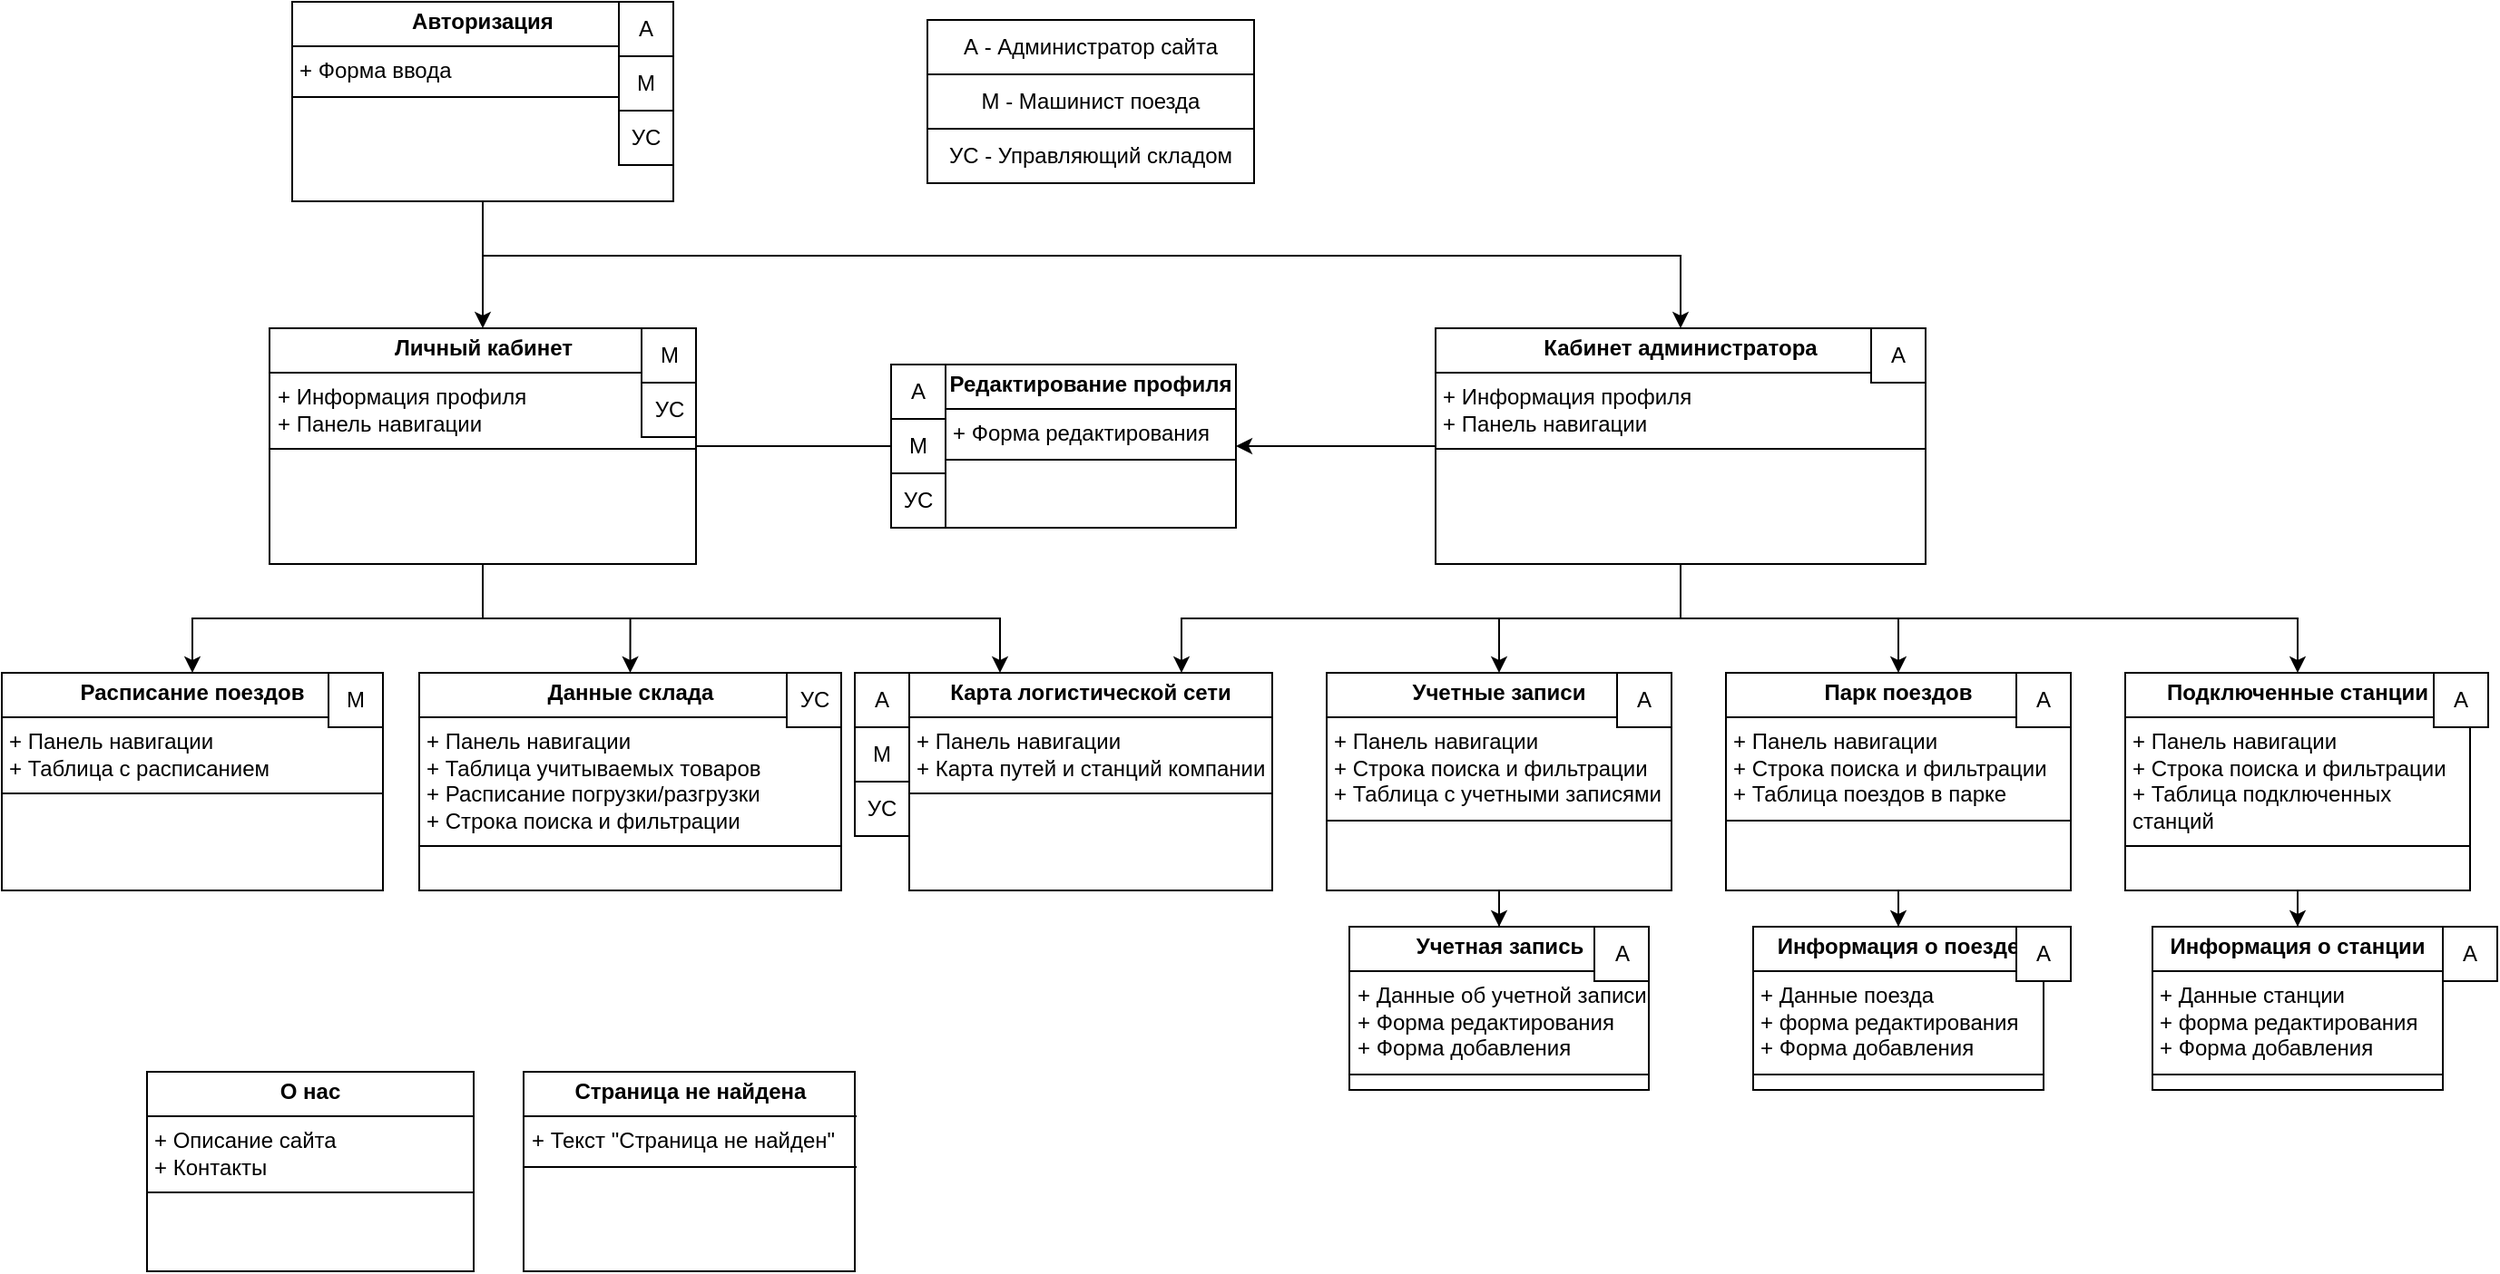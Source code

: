 <mxfile version="24.0.8" type="device" pages="2">
  <diagram name="Страница — 1" id="gyjH2nmY9hGRUHgfYFVv">
    <mxGraphModel dx="1687" dy="878" grid="1" gridSize="10" guides="1" tooltips="1" connect="1" arrows="1" fold="1" page="1" pageScale="1" pageWidth="827" pageHeight="1169" math="0" shadow="0">
      <root>
        <mxCell id="0" />
        <mxCell id="1" parent="0" />
        <mxCell id="fblFoZOv3cW5YB5GvSG3-6" style="edgeStyle=orthogonalEdgeStyle;rounded=0;orthogonalLoop=1;jettySize=auto;html=1;entryX=0.5;entryY=0;entryDx=0;entryDy=0;" edge="1" parent="1" source="fblFoZOv3cW5YB5GvSG3-1" target="fblFoZOv3cW5YB5GvSG3-2">
          <mxGeometry relative="1" as="geometry" />
        </mxCell>
        <mxCell id="fblFoZOv3cW5YB5GvSG3-7" style="edgeStyle=orthogonalEdgeStyle;rounded=0;orthogonalLoop=1;jettySize=auto;html=1;entryX=0.5;entryY=0;entryDx=0;entryDy=0;" edge="1" parent="1" source="fblFoZOv3cW5YB5GvSG3-1" target="fblFoZOv3cW5YB5GvSG3-5">
          <mxGeometry relative="1" as="geometry">
            <Array as="points">
              <mxPoint x="425" y="240" />
              <mxPoint x="1085" y="240" />
            </Array>
          </mxGeometry>
        </mxCell>
        <mxCell id="fblFoZOv3cW5YB5GvSG3-1" value="&lt;p style=&quot;margin:0px;margin-top:4px;text-align:center;&quot;&gt;&lt;b&gt;Авторизация&lt;/b&gt;&lt;/p&gt;&lt;hr size=&quot;1&quot; style=&quot;border-style:solid;&quot;&gt;&lt;p style=&quot;margin:0px;margin-left:4px;&quot;&gt;+ Форма ввода&lt;/p&gt;&lt;hr size=&quot;1&quot; style=&quot;border-style:solid;&quot;&gt;&lt;p style=&quot;margin:0px;margin-left:4px;&quot;&gt;&lt;br&gt;&lt;/p&gt;" style="verticalAlign=top;align=left;overflow=fill;html=1;whiteSpace=wrap;" vertex="1" parent="1">
          <mxGeometry x="320" y="100" width="210" height="110" as="geometry" />
        </mxCell>
        <mxCell id="fblFoZOv3cW5YB5GvSG3-8" style="edgeStyle=orthogonalEdgeStyle;rounded=0;orthogonalLoop=1;jettySize=auto;html=1;entryX=0.5;entryY=0;entryDx=0;entryDy=0;" edge="1" parent="1" source="fblFoZOv3cW5YB5GvSG3-2" target="fblFoZOv3cW5YB5GvSG3-3">
          <mxGeometry relative="1" as="geometry" />
        </mxCell>
        <mxCell id="fblFoZOv3cW5YB5GvSG3-9" style="edgeStyle=orthogonalEdgeStyle;rounded=0;orthogonalLoop=1;jettySize=auto;html=1;entryX=0.5;entryY=0;entryDx=0;entryDy=0;" edge="1" parent="1" source="fblFoZOv3cW5YB5GvSG3-2" target="fblFoZOv3cW5YB5GvSG3-4">
          <mxGeometry relative="1" as="geometry" />
        </mxCell>
        <mxCell id="fblFoZOv3cW5YB5GvSG3-22" style="edgeStyle=orthogonalEdgeStyle;rounded=0;orthogonalLoop=1;jettySize=auto;html=1;entryX=0.25;entryY=0;entryDx=0;entryDy=0;" edge="1" parent="1" source="fblFoZOv3cW5YB5GvSG3-2" target="fblFoZOv3cW5YB5GvSG3-13">
          <mxGeometry relative="1" as="geometry">
            <Array as="points">
              <mxPoint x="425" y="440" />
              <mxPoint x="710" y="440" />
            </Array>
          </mxGeometry>
        </mxCell>
        <mxCell id="fblFoZOv3cW5YB5GvSG3-27" style="edgeStyle=orthogonalEdgeStyle;rounded=0;orthogonalLoop=1;jettySize=auto;html=1;entryX=0;entryY=0.5;entryDx=0;entryDy=0;" edge="1" parent="1" source="fblFoZOv3cW5YB5GvSG3-2" target="fblFoZOv3cW5YB5GvSG3-26">
          <mxGeometry relative="1" as="geometry" />
        </mxCell>
        <mxCell id="fblFoZOv3cW5YB5GvSG3-2" value="&lt;p style=&quot;margin:0px;margin-top:4px;text-align:center;&quot;&gt;&lt;b&gt;Личный кабинет&lt;/b&gt;&lt;/p&gt;&lt;hr size=&quot;1&quot; style=&quot;border-style:solid;&quot;&gt;&lt;p style=&quot;margin:0px;margin-left:4px;&quot;&gt;+ Информация профиля&lt;/p&gt;&lt;p style=&quot;margin:0px;margin-left:4px;&quot;&gt;+ Панель навигации&lt;/p&gt;&lt;hr size=&quot;1&quot; style=&quot;border-style:solid;&quot;&gt;&lt;p style=&quot;margin:0px;margin-left:4px;&quot;&gt;&lt;br&gt;&lt;/p&gt;" style="verticalAlign=top;align=left;overflow=fill;html=1;whiteSpace=wrap;" vertex="1" parent="1">
          <mxGeometry x="307.5" y="280" width="235" height="130" as="geometry" />
        </mxCell>
        <mxCell id="fblFoZOv3cW5YB5GvSG3-3" value="&lt;p style=&quot;margin:0px;margin-top:4px;text-align:center;&quot;&gt;&lt;b&gt;Расписание поездов&lt;/b&gt;&lt;/p&gt;&lt;hr size=&quot;1&quot; style=&quot;border-style:solid;&quot;&gt;&lt;p style=&quot;margin:0px;margin-left:4px;&quot;&gt;+ Панель навигации&lt;/p&gt;&lt;p style=&quot;margin:0px;margin-left:4px;&quot;&gt;+ Таблица с расписанием&lt;/p&gt;&lt;hr size=&quot;1&quot; style=&quot;border-style:solid;&quot;&gt;&lt;p style=&quot;margin:0px;margin-left:4px;&quot;&gt;&lt;br&gt;&lt;/p&gt;" style="verticalAlign=top;align=left;overflow=fill;html=1;whiteSpace=wrap;" vertex="1" parent="1">
          <mxGeometry x="160" y="470" width="210" height="120" as="geometry" />
        </mxCell>
        <mxCell id="fblFoZOv3cW5YB5GvSG3-4" value="&lt;p style=&quot;margin:0px;margin-top:4px;text-align:center;&quot;&gt;&lt;b&gt;Данные склада&lt;/b&gt;&lt;/p&gt;&lt;hr size=&quot;1&quot; style=&quot;border-style:solid;&quot;&gt;&lt;p style=&quot;margin:0px;margin-left:4px;&quot;&gt;+ Панель навигации&lt;/p&gt;&lt;p style=&quot;margin:0px;margin-left:4px;&quot;&gt;+ Таблица учитываемых товаров&lt;/p&gt;&lt;p style=&quot;margin:0px;margin-left:4px;&quot;&gt;+ Расписание погрузки/разгрузки&lt;/p&gt;&lt;p style=&quot;margin:0px;margin-left:4px;&quot;&gt;+ Строка поиска и фильтрации&lt;/p&gt;&lt;hr size=&quot;1&quot; style=&quot;border-style:solid;&quot;&gt;&lt;p style=&quot;margin:0px;margin-left:4px;&quot;&gt;&lt;br&gt;&lt;/p&gt;" style="verticalAlign=top;align=left;overflow=fill;html=1;whiteSpace=wrap;" vertex="1" parent="1">
          <mxGeometry x="390" y="470" width="232.5" height="120" as="geometry" />
        </mxCell>
        <mxCell id="fblFoZOv3cW5YB5GvSG3-16" style="edgeStyle=orthogonalEdgeStyle;rounded=0;orthogonalLoop=1;jettySize=auto;html=1;entryX=0.5;entryY=0;entryDx=0;entryDy=0;" edge="1" parent="1" source="fblFoZOv3cW5YB5GvSG3-5" target="fblFoZOv3cW5YB5GvSG3-10">
          <mxGeometry relative="1" as="geometry">
            <Array as="points">
              <mxPoint x="1085" y="440" />
              <mxPoint x="985" y="440" />
            </Array>
          </mxGeometry>
        </mxCell>
        <mxCell id="fblFoZOv3cW5YB5GvSG3-17" style="edgeStyle=orthogonalEdgeStyle;rounded=0;orthogonalLoop=1;jettySize=auto;html=1;entryX=0.5;entryY=0;entryDx=0;entryDy=0;" edge="1" parent="1" source="fblFoZOv3cW5YB5GvSG3-5" target="fblFoZOv3cW5YB5GvSG3-11">
          <mxGeometry relative="1" as="geometry">
            <Array as="points">
              <mxPoint x="1085" y="440" />
              <mxPoint x="1205" y="440" />
            </Array>
          </mxGeometry>
        </mxCell>
        <mxCell id="fblFoZOv3cW5YB5GvSG3-18" style="edgeStyle=orthogonalEdgeStyle;rounded=0;orthogonalLoop=1;jettySize=auto;html=1;entryX=0.5;entryY=0;entryDx=0;entryDy=0;" edge="1" parent="1" source="fblFoZOv3cW5YB5GvSG3-5" target="fblFoZOv3cW5YB5GvSG3-12">
          <mxGeometry relative="1" as="geometry">
            <Array as="points">
              <mxPoint x="1085" y="440" />
              <mxPoint x="1425" y="440" />
            </Array>
          </mxGeometry>
        </mxCell>
        <mxCell id="fblFoZOv3cW5YB5GvSG3-21" style="edgeStyle=orthogonalEdgeStyle;rounded=0;orthogonalLoop=1;jettySize=auto;html=1;entryX=0.75;entryY=0;entryDx=0;entryDy=0;" edge="1" parent="1" source="fblFoZOv3cW5YB5GvSG3-5" target="fblFoZOv3cW5YB5GvSG3-13">
          <mxGeometry relative="1" as="geometry">
            <Array as="points">
              <mxPoint x="1085" y="440" />
              <mxPoint x="810" y="440" />
            </Array>
          </mxGeometry>
        </mxCell>
        <mxCell id="fblFoZOv3cW5YB5GvSG3-28" style="edgeStyle=orthogonalEdgeStyle;rounded=0;orthogonalLoop=1;jettySize=auto;html=1;" edge="1" parent="1" source="fblFoZOv3cW5YB5GvSG3-5" target="fblFoZOv3cW5YB5GvSG3-26">
          <mxGeometry relative="1" as="geometry" />
        </mxCell>
        <mxCell id="fblFoZOv3cW5YB5GvSG3-5" value="&lt;p style=&quot;margin:0px;margin-top:4px;text-align:center;&quot;&gt;&lt;b&gt;Кабинет администратора&lt;/b&gt;&lt;/p&gt;&lt;hr size=&quot;1&quot; style=&quot;border-style:solid;&quot;&gt;&lt;p style=&quot;margin: 0px 0px 0px 4px;&quot;&gt;+ Информация профиля&lt;/p&gt;&lt;p style=&quot;margin: 0px 0px 0px 4px;&quot;&gt;+ Панель навигации&lt;/p&gt;&lt;hr size=&quot;1&quot; style=&quot;border-style:solid;&quot;&gt;&lt;p style=&quot;margin:0px;margin-left:4px;&quot;&gt;&lt;br&gt;&lt;/p&gt;" style="verticalAlign=top;align=left;overflow=fill;html=1;whiteSpace=wrap;" vertex="1" parent="1">
          <mxGeometry x="950" y="280" width="270" height="130" as="geometry" />
        </mxCell>
        <mxCell id="fblFoZOv3cW5YB5GvSG3-24" style="edgeStyle=orthogonalEdgeStyle;rounded=0;orthogonalLoop=1;jettySize=auto;html=1;entryX=0.5;entryY=0;entryDx=0;entryDy=0;" edge="1" parent="1" source="fblFoZOv3cW5YB5GvSG3-10" target="fblFoZOv3cW5YB5GvSG3-23">
          <mxGeometry relative="1" as="geometry" />
        </mxCell>
        <mxCell id="fblFoZOv3cW5YB5GvSG3-10" value="&lt;p style=&quot;margin:0px;margin-top:4px;text-align:center;&quot;&gt;&lt;b&gt;Учетные записи&lt;/b&gt;&lt;/p&gt;&lt;hr size=&quot;1&quot; style=&quot;border-style:solid;&quot;&gt;&lt;p style=&quot;margin:0px;margin-left:4px;&quot;&gt;+&amp;nbsp;&lt;span style=&quot;background-color: initial;&quot;&gt;Панель навигации&lt;/span&gt;&lt;/p&gt;&lt;p style=&quot;margin:0px;margin-left:4px;&quot;&gt;&lt;span style=&quot;background-color: initial;&quot;&gt;+ Строка поиска и фильтрации&lt;/span&gt;&lt;/p&gt;&lt;p style=&quot;margin:0px;margin-left:4px;&quot;&gt;&lt;span style=&quot;background-color: initial;&quot;&gt;+ Таблица с учетными записями&lt;/span&gt;&lt;/p&gt;&lt;hr size=&quot;1&quot; style=&quot;border-style:solid;&quot;&gt;&lt;p style=&quot;margin:0px;margin-left:4px;&quot;&gt;&lt;br&gt;&lt;/p&gt;" style="verticalAlign=top;align=left;overflow=fill;html=1;whiteSpace=wrap;" vertex="1" parent="1">
          <mxGeometry x="890" y="470" width="190" height="120" as="geometry" />
        </mxCell>
        <mxCell id="fblFoZOv3cW5YB5GvSG3-29" style="edgeStyle=orthogonalEdgeStyle;rounded=0;orthogonalLoop=1;jettySize=auto;html=1;entryX=0.5;entryY=0;entryDx=0;entryDy=0;" edge="1" parent="1" source="fblFoZOv3cW5YB5GvSG3-11" target="fblFoZOv3cW5YB5GvSG3-25">
          <mxGeometry relative="1" as="geometry" />
        </mxCell>
        <mxCell id="fblFoZOv3cW5YB5GvSG3-11" value="&lt;p style=&quot;margin:0px;margin-top:4px;text-align:center;&quot;&gt;&lt;b&gt;Парк поездов&lt;/b&gt;&lt;/p&gt;&lt;hr size=&quot;1&quot; style=&quot;border-style:solid;&quot;&gt;&lt;p style=&quot;margin:0px;margin-left:4px;&quot;&gt;+&amp;nbsp;&lt;span style=&quot;background-color: initial;&quot;&gt;Панель навигации&lt;/span&gt;&lt;/p&gt;&lt;p style=&quot;margin:0px;margin-left:4px;&quot;&gt;&lt;span style=&quot;background-color: initial;&quot;&gt;+ Строка поиска и фильтрации&lt;/span&gt;&lt;/p&gt;&lt;p style=&quot;margin:0px;margin-left:4px;&quot;&gt;&lt;span style=&quot;background-color: initial;&quot;&gt;+ Таблица поездов в парке&lt;/span&gt;&lt;/p&gt;&lt;hr size=&quot;1&quot; style=&quot;border-style:solid;&quot;&gt;&lt;p style=&quot;margin:0px;margin-left:4px;&quot;&gt;&lt;br&gt;&lt;/p&gt;" style="verticalAlign=top;align=left;overflow=fill;html=1;whiteSpace=wrap;" vertex="1" parent="1">
          <mxGeometry x="1110" y="470" width="190" height="120" as="geometry" />
        </mxCell>
        <mxCell id="fblFoZOv3cW5YB5GvSG3-31" style="edgeStyle=orthogonalEdgeStyle;rounded=0;orthogonalLoop=1;jettySize=auto;html=1;entryX=0.5;entryY=0;entryDx=0;entryDy=0;" edge="1" parent="1" source="fblFoZOv3cW5YB5GvSG3-12" target="fblFoZOv3cW5YB5GvSG3-30">
          <mxGeometry relative="1" as="geometry" />
        </mxCell>
        <mxCell id="fblFoZOv3cW5YB5GvSG3-12" value="&lt;p style=&quot;margin:0px;margin-top:4px;text-align:center;&quot;&gt;&lt;b&gt;Подключенные станции&lt;/b&gt;&lt;/p&gt;&lt;hr size=&quot;1&quot; style=&quot;border-style:solid;&quot;&gt;&lt;p style=&quot;margin:0px;margin-left:4px;&quot;&gt;+&amp;nbsp;&lt;span style=&quot;background-color: initial;&quot;&gt;Панель навигации&lt;/span&gt;&lt;/p&gt;&lt;p style=&quot;margin:0px;margin-left:4px;&quot;&gt;&lt;span style=&quot;background-color: initial;&quot;&gt;+ Строка поиска и фильтрации&lt;/span&gt;&lt;/p&gt;&lt;p style=&quot;margin:0px;margin-left:4px;&quot;&gt;&lt;span style=&quot;background-color: initial;&quot;&gt;+ Таблица подключенных станций&lt;/span&gt;&lt;/p&gt;&lt;hr size=&quot;1&quot; style=&quot;border-style:solid;&quot;&gt;&lt;p style=&quot;margin:0px;margin-left:4px;&quot;&gt;&lt;br&gt;&lt;/p&gt;" style="verticalAlign=top;align=left;overflow=fill;html=1;whiteSpace=wrap;" vertex="1" parent="1">
          <mxGeometry x="1330" y="470" width="190" height="120" as="geometry" />
        </mxCell>
        <mxCell id="fblFoZOv3cW5YB5GvSG3-13" value="&lt;p style=&quot;margin:0px;margin-top:4px;text-align:center;&quot;&gt;&lt;b&gt;Карта логистической сети&lt;/b&gt;&lt;/p&gt;&lt;hr size=&quot;1&quot; style=&quot;border-style:solid;&quot;&gt;&lt;p style=&quot;margin:0px;margin-left:4px;&quot;&gt;+&amp;nbsp;&lt;span style=&quot;background-color: initial;&quot;&gt;Панель навигации&lt;/span&gt;&lt;/p&gt;&lt;p style=&quot;margin:0px;margin-left:4px;&quot;&gt;&lt;span style=&quot;background-color: initial;&quot;&gt;+ Карта путей и станций компании&lt;/span&gt;&lt;/p&gt;&lt;hr size=&quot;1&quot; style=&quot;border-style:solid;&quot;&gt;&lt;p style=&quot;margin:0px;margin-left:4px;&quot;&gt;&lt;br&gt;&lt;/p&gt;" style="verticalAlign=top;align=left;overflow=fill;html=1;whiteSpace=wrap;" vertex="1" parent="1">
          <mxGeometry x="660" y="470" width="200" height="120" as="geometry" />
        </mxCell>
        <mxCell id="fblFoZOv3cW5YB5GvSG3-23" value="&lt;p style=&quot;margin:0px;margin-top:4px;text-align:center;&quot;&gt;&lt;b&gt;Учетная запись&lt;/b&gt;&lt;/p&gt;&lt;hr size=&quot;1&quot; style=&quot;border-style:solid;&quot;&gt;&lt;p style=&quot;margin:0px;margin-left:4px;&quot;&gt;+ Данные об учетной записи&lt;/p&gt;&lt;p style=&quot;margin:0px;margin-left:4px;&quot;&gt;+ Форма редактирования&lt;/p&gt;&lt;p style=&quot;margin:0px;margin-left:4px;&quot;&gt;+ Форма добавления&lt;/p&gt;&lt;hr size=&quot;1&quot; style=&quot;border-style:solid;&quot;&gt;&lt;p style=&quot;margin:0px;margin-left:4px;&quot;&gt;&lt;br&gt;&lt;/p&gt;" style="verticalAlign=top;align=left;overflow=fill;html=1;whiteSpace=wrap;" vertex="1" parent="1">
          <mxGeometry x="902.5" y="610" width="165" height="90" as="geometry" />
        </mxCell>
        <mxCell id="fblFoZOv3cW5YB5GvSG3-25" value="&lt;p style=&quot;margin:0px;margin-top:4px;text-align:center;&quot;&gt;&lt;b&gt;Информация о поезде&lt;/b&gt;&lt;/p&gt;&lt;hr size=&quot;1&quot; style=&quot;border-style:solid;&quot;&gt;&lt;p style=&quot;margin:0px;margin-left:4px;&quot;&gt;+ Данные поезда&lt;/p&gt;&lt;p style=&quot;margin:0px;margin-left:4px;&quot;&gt;+ форма редактирования&lt;/p&gt;&lt;p style=&quot;margin:0px;margin-left:4px;&quot;&gt;+ Форма добавления&lt;/p&gt;&lt;hr size=&quot;1&quot; style=&quot;border-style:solid;&quot;&gt;&lt;p style=&quot;margin:0px;margin-left:4px;&quot;&gt;&lt;br&gt;&lt;/p&gt;" style="verticalAlign=top;align=left;overflow=fill;html=1;whiteSpace=wrap;" vertex="1" parent="1">
          <mxGeometry x="1125" y="610" width="160" height="90" as="geometry" />
        </mxCell>
        <mxCell id="fblFoZOv3cW5YB5GvSG3-26" value="&lt;p style=&quot;margin:0px;margin-top:4px;text-align:center;&quot;&gt;&lt;b&gt;Редактирование профиля&lt;/b&gt;&lt;/p&gt;&lt;hr size=&quot;1&quot; style=&quot;border-style:solid;&quot;&gt;&lt;p style=&quot;margin:0px;margin-left:4px;&quot;&gt;+ Форма редактирования&lt;/p&gt;&lt;hr size=&quot;1&quot; style=&quot;border-style:solid;&quot;&gt;&lt;p style=&quot;margin:0px;margin-left:4px;&quot;&gt;&lt;br&gt;&lt;/p&gt;" style="verticalAlign=top;align=left;overflow=fill;html=1;whiteSpace=wrap;" vertex="1" parent="1">
          <mxGeometry x="680" y="300" width="160" height="90" as="geometry" />
        </mxCell>
        <mxCell id="fblFoZOv3cW5YB5GvSG3-30" value="&lt;p style=&quot;margin:0px;margin-top:4px;text-align:center;&quot;&gt;&lt;b&gt;Информация о станции&lt;/b&gt;&lt;/p&gt;&lt;hr size=&quot;1&quot; style=&quot;border-style:solid;&quot;&gt;&lt;p style=&quot;margin: 0px 0px 0px 4px;&quot;&gt;+ Данные станции&lt;/p&gt;&lt;p style=&quot;margin: 0px 0px 0px 4px;&quot;&gt;+ форма редактирования&lt;/p&gt;&lt;p style=&quot;margin: 0px 0px 0px 4px;&quot;&gt;+ Форма добавления&lt;/p&gt;&lt;hr size=&quot;1&quot; style=&quot;border-style:solid;&quot;&gt;&lt;p style=&quot;margin:0px;margin-left:4px;&quot;&gt;+ method(): Type&lt;/p&gt;" style="verticalAlign=top;align=left;overflow=fill;html=1;whiteSpace=wrap;" vertex="1" parent="1">
          <mxGeometry x="1345" y="610" width="160" height="90" as="geometry" />
        </mxCell>
        <mxCell id="fblFoZOv3cW5YB5GvSG3-32" value="&lt;p style=&quot;margin:0px;margin-top:4px;text-align:center;&quot;&gt;&lt;b&gt;О нас&lt;/b&gt;&lt;/p&gt;&lt;hr size=&quot;1&quot; style=&quot;border-style:solid;&quot;&gt;&lt;p style=&quot;margin:0px;margin-left:4px;&quot;&gt;+ Описание сайта&lt;/p&gt;&lt;p style=&quot;margin:0px;margin-left:4px;&quot;&gt;+ Контакты&lt;/p&gt;&lt;hr size=&quot;1&quot; style=&quot;border-style:solid;&quot;&gt;&lt;p style=&quot;margin:0px;margin-left:4px;&quot;&gt;&lt;br&gt;&lt;/p&gt;" style="verticalAlign=top;align=left;overflow=fill;html=1;whiteSpace=wrap;" vertex="1" parent="1">
          <mxGeometry x="240" y="690" width="180" height="110" as="geometry" />
        </mxCell>
        <mxCell id="fblFoZOv3cW5YB5GvSG3-33" value="&lt;p style=&quot;margin:0px;margin-top:4px;text-align:center;&quot;&gt;&lt;b&gt;Страница не найдена&lt;/b&gt;&lt;/p&gt;&lt;hr size=&quot;1&quot; style=&quot;border-style:solid;&quot;&gt;&lt;p style=&quot;margin:0px;margin-left:4px;&quot;&gt;+ Текст &quot;Страница не найден&quot;&lt;/p&gt;&lt;hr size=&quot;1&quot; style=&quot;border-style:solid;&quot;&gt;&lt;p style=&quot;margin:0px;margin-left:4px;&quot;&gt;&lt;br&gt;&lt;/p&gt;" style="verticalAlign=top;align=left;overflow=fill;html=1;whiteSpace=wrap;" vertex="1" parent="1">
          <mxGeometry x="447.5" y="690" width="182.5" height="110" as="geometry" />
        </mxCell>
        <mxCell id="fblFoZOv3cW5YB5GvSG3-34" value="А" style="html=1;whiteSpace=wrap;" vertex="1" parent="1">
          <mxGeometry x="500" y="100" width="30" height="30" as="geometry" />
        </mxCell>
        <mxCell id="fblFoZOv3cW5YB5GvSG3-35" value="М" style="html=1;whiteSpace=wrap;" vertex="1" parent="1">
          <mxGeometry x="500" y="130" width="30" height="30" as="geometry" />
        </mxCell>
        <mxCell id="fblFoZOv3cW5YB5GvSG3-36" value="УС" style="html=1;whiteSpace=wrap;" vertex="1" parent="1">
          <mxGeometry x="500" y="160" width="30" height="30" as="geometry" />
        </mxCell>
        <mxCell id="fblFoZOv3cW5YB5GvSG3-37" value="А" style="html=1;whiteSpace=wrap;" vertex="1" parent="1">
          <mxGeometry x="1190" y="280" width="30" height="30" as="geometry" />
        </mxCell>
        <mxCell id="fblFoZOv3cW5YB5GvSG3-38" value="М" style="html=1;whiteSpace=wrap;" vertex="1" parent="1">
          <mxGeometry x="512.5" y="280" width="30" height="30" as="geometry" />
        </mxCell>
        <mxCell id="fblFoZOv3cW5YB5GvSG3-39" value="УС" style="html=1;whiteSpace=wrap;" vertex="1" parent="1">
          <mxGeometry x="512.5" y="310" width="30" height="30" as="geometry" />
        </mxCell>
        <mxCell id="fblFoZOv3cW5YB5GvSG3-40" value="М" style="html=1;whiteSpace=wrap;" vertex="1" parent="1">
          <mxGeometry x="340" y="470" width="30" height="30" as="geometry" />
        </mxCell>
        <mxCell id="fblFoZOv3cW5YB5GvSG3-41" value="УС" style="html=1;whiteSpace=wrap;" vertex="1" parent="1">
          <mxGeometry x="592.5" y="470" width="30" height="30" as="geometry" />
        </mxCell>
        <mxCell id="fblFoZOv3cW5YB5GvSG3-42" value="А" style="html=1;whiteSpace=wrap;" vertex="1" parent="1">
          <mxGeometry x="650" y="300" width="30" height="30" as="geometry" />
        </mxCell>
        <mxCell id="fblFoZOv3cW5YB5GvSG3-43" value="М" style="html=1;whiteSpace=wrap;" vertex="1" parent="1">
          <mxGeometry x="650" y="330" width="30" height="30" as="geometry" />
        </mxCell>
        <mxCell id="fblFoZOv3cW5YB5GvSG3-44" value="УС" style="html=1;whiteSpace=wrap;" vertex="1" parent="1">
          <mxGeometry x="650" y="360" width="30" height="30" as="geometry" />
        </mxCell>
        <mxCell id="fblFoZOv3cW5YB5GvSG3-45" value="А" style="html=1;whiteSpace=wrap;" vertex="1" parent="1">
          <mxGeometry x="630" y="470" width="30" height="30" as="geometry" />
        </mxCell>
        <mxCell id="fblFoZOv3cW5YB5GvSG3-46" value="М" style="html=1;whiteSpace=wrap;" vertex="1" parent="1">
          <mxGeometry x="630" y="500" width="30" height="30" as="geometry" />
        </mxCell>
        <mxCell id="fblFoZOv3cW5YB5GvSG3-47" value="УС" style="html=1;whiteSpace=wrap;" vertex="1" parent="1">
          <mxGeometry x="630" y="530" width="30" height="30" as="geometry" />
        </mxCell>
        <mxCell id="fblFoZOv3cW5YB5GvSG3-48" value="А" style="html=1;whiteSpace=wrap;" vertex="1" parent="1">
          <mxGeometry x="1050" y="470" width="30" height="30" as="geometry" />
        </mxCell>
        <mxCell id="fblFoZOv3cW5YB5GvSG3-49" value="А" style="html=1;whiteSpace=wrap;" vertex="1" parent="1">
          <mxGeometry x="1270" y="470" width="30" height="30" as="geometry" />
        </mxCell>
        <mxCell id="fblFoZOv3cW5YB5GvSG3-50" value="А" style="html=1;whiteSpace=wrap;" vertex="1" parent="1">
          <mxGeometry x="1500" y="470" width="30" height="30" as="geometry" />
        </mxCell>
        <mxCell id="fblFoZOv3cW5YB5GvSG3-51" value="А" style="html=1;whiteSpace=wrap;" vertex="1" parent="1">
          <mxGeometry x="1037.5" y="610" width="30" height="30" as="geometry" />
        </mxCell>
        <mxCell id="fblFoZOv3cW5YB5GvSG3-52" value="А" style="html=1;whiteSpace=wrap;" vertex="1" parent="1">
          <mxGeometry x="1270" y="610" width="30" height="30" as="geometry" />
        </mxCell>
        <mxCell id="fblFoZOv3cW5YB5GvSG3-53" value="А" style="html=1;whiteSpace=wrap;" vertex="1" parent="1">
          <mxGeometry x="1505" y="610" width="30" height="30" as="geometry" />
        </mxCell>
        <mxCell id="fblFoZOv3cW5YB5GvSG3-54" value="А - Администратор сайта" style="html=1;whiteSpace=wrap;" vertex="1" parent="1">
          <mxGeometry x="670" y="110" width="180" height="30" as="geometry" />
        </mxCell>
        <mxCell id="fblFoZOv3cW5YB5GvSG3-55" value="М - Машинист поезда" style="html=1;whiteSpace=wrap;" vertex="1" parent="1">
          <mxGeometry x="670" y="140" width="180" height="30" as="geometry" />
        </mxCell>
        <mxCell id="fblFoZOv3cW5YB5GvSG3-56" value="УС - Управляющий складом" style="html=1;whiteSpace=wrap;" vertex="1" parent="1">
          <mxGeometry x="670" y="170" width="180" height="30" as="geometry" />
        </mxCell>
      </root>
    </mxGraphModel>
  </diagram>
  <diagram id="cIZZJfBUbxEhmPjARiJR" name="Страница — 2">
    <mxGraphModel dx="2876" dy="1066" grid="1" gridSize="10" guides="1" tooltips="1" connect="1" arrows="1" fold="1" page="1" pageScale="1" pageWidth="827" pageHeight="1169" math="0" shadow="0">
      <root>
        <mxCell id="0" />
        <mxCell id="1" parent="0" />
        <mxCell id="fclP9mE39lkqfTtNdaQq-1" value="Учетная запись" style="shape=table;startSize=30;container=1;collapsible=1;childLayout=tableLayout;fixedRows=1;rowLines=0;fontStyle=1;align=center;resizeLast=1;html=1;" vertex="1" parent="1">
          <mxGeometry x="30" y="80" width="210" height="210" as="geometry" />
        </mxCell>
        <mxCell id="fclP9mE39lkqfTtNdaQq-2" value="" style="shape=tableRow;horizontal=0;startSize=0;swimlaneHead=0;swimlaneBody=0;fillColor=none;collapsible=0;dropTarget=0;points=[[0,0.5],[1,0.5]];portConstraint=eastwest;top=0;left=0;right=0;bottom=1;" vertex="1" parent="fclP9mE39lkqfTtNdaQq-1">
          <mxGeometry y="30" width="210" height="60" as="geometry" />
        </mxCell>
        <mxCell id="fclP9mE39lkqfTtNdaQq-3" value="PK" style="shape=partialRectangle;connectable=0;fillColor=none;top=0;left=0;bottom=0;right=0;fontStyle=1;overflow=hidden;whiteSpace=wrap;html=1;" vertex="1" parent="fclP9mE39lkqfTtNdaQq-2">
          <mxGeometry width="30" height="60" as="geometry">
            <mxRectangle width="30" height="60" as="alternateBounds" />
          </mxGeometry>
        </mxCell>
        <mxCell id="fclP9mE39lkqfTtNdaQq-4" value="UniqueID" style="shape=partialRectangle;connectable=0;fillColor=none;top=0;left=0;bottom=0;right=0;align=left;spacingLeft=6;fontStyle=5;overflow=hidden;whiteSpace=wrap;html=1;" vertex="1" parent="fclP9mE39lkqfTtNdaQq-2">
          <mxGeometry x="30" width="180" height="60" as="geometry">
            <mxRectangle width="180" height="60" as="alternateBounds" />
          </mxGeometry>
        </mxCell>
        <mxCell id="fclP9mE39lkqfTtNdaQq-5" value="" style="shape=tableRow;horizontal=0;startSize=0;swimlaneHead=0;swimlaneBody=0;fillColor=none;collapsible=0;dropTarget=0;points=[[0,0.5],[1,0.5]];portConstraint=eastwest;top=0;left=0;right=0;bottom=0;" vertex="1" parent="fclP9mE39lkqfTtNdaQq-1">
          <mxGeometry y="90" width="210" height="30" as="geometry" />
        </mxCell>
        <mxCell id="fclP9mE39lkqfTtNdaQq-6" value="" style="shape=partialRectangle;connectable=0;fillColor=none;top=0;left=0;bottom=0;right=0;editable=1;overflow=hidden;whiteSpace=wrap;html=1;" vertex="1" parent="fclP9mE39lkqfTtNdaQq-5">
          <mxGeometry width="30" height="30" as="geometry">
            <mxRectangle width="30" height="30" as="alternateBounds" />
          </mxGeometry>
        </mxCell>
        <mxCell id="fclP9mE39lkqfTtNdaQq-7" value="Фамилия" style="shape=partialRectangle;connectable=0;fillColor=none;top=0;left=0;bottom=0;right=0;align=left;spacingLeft=6;overflow=hidden;whiteSpace=wrap;html=1;" vertex="1" parent="fclP9mE39lkqfTtNdaQq-5">
          <mxGeometry x="30" width="180" height="30" as="geometry">
            <mxRectangle width="180" height="30" as="alternateBounds" />
          </mxGeometry>
        </mxCell>
        <mxCell id="fclP9mE39lkqfTtNdaQq-8" value="" style="shape=tableRow;horizontal=0;startSize=0;swimlaneHead=0;swimlaneBody=0;fillColor=none;collapsible=0;dropTarget=0;points=[[0,0.5],[1,0.5]];portConstraint=eastwest;top=0;left=0;right=0;bottom=0;" vertex="1" parent="fclP9mE39lkqfTtNdaQq-1">
          <mxGeometry y="120" width="210" height="30" as="geometry" />
        </mxCell>
        <mxCell id="fclP9mE39lkqfTtNdaQq-9" value="" style="shape=partialRectangle;connectable=0;fillColor=none;top=0;left=0;bottom=0;right=0;editable=1;overflow=hidden;whiteSpace=wrap;html=1;" vertex="1" parent="fclP9mE39lkqfTtNdaQq-8">
          <mxGeometry width="30" height="30" as="geometry">
            <mxRectangle width="30" height="30" as="alternateBounds" />
          </mxGeometry>
        </mxCell>
        <mxCell id="fclP9mE39lkqfTtNdaQq-10" value="Имя" style="shape=partialRectangle;connectable=0;fillColor=none;top=0;left=0;bottom=0;right=0;align=left;spacingLeft=6;overflow=hidden;whiteSpace=wrap;html=1;" vertex="1" parent="fclP9mE39lkqfTtNdaQq-8">
          <mxGeometry x="30" width="180" height="30" as="geometry">
            <mxRectangle width="180" height="30" as="alternateBounds" />
          </mxGeometry>
        </mxCell>
        <mxCell id="fclP9mE39lkqfTtNdaQq-11" value="" style="shape=tableRow;horizontal=0;startSize=0;swimlaneHead=0;swimlaneBody=0;fillColor=none;collapsible=0;dropTarget=0;points=[[0,0.5],[1,0.5]];portConstraint=eastwest;top=0;left=0;right=0;bottom=0;" vertex="1" parent="fclP9mE39lkqfTtNdaQq-1">
          <mxGeometry y="150" width="210" height="30" as="geometry" />
        </mxCell>
        <mxCell id="fclP9mE39lkqfTtNdaQq-12" value="" style="shape=partialRectangle;connectable=0;fillColor=none;top=0;left=0;bottom=0;right=0;editable=1;overflow=hidden;whiteSpace=wrap;html=1;" vertex="1" parent="fclP9mE39lkqfTtNdaQq-11">
          <mxGeometry width="30" height="30" as="geometry">
            <mxRectangle width="30" height="30" as="alternateBounds" />
          </mxGeometry>
        </mxCell>
        <mxCell id="fclP9mE39lkqfTtNdaQq-13" value="Отчество" style="shape=partialRectangle;connectable=0;fillColor=none;top=0;left=0;bottom=0;right=0;align=left;spacingLeft=6;overflow=hidden;whiteSpace=wrap;html=1;" vertex="1" parent="fclP9mE39lkqfTtNdaQq-11">
          <mxGeometry x="30" width="180" height="30" as="geometry">
            <mxRectangle width="180" height="30" as="alternateBounds" />
          </mxGeometry>
        </mxCell>
        <mxCell id="fclP9mE39lkqfTtNdaQq-17" value="" style="shape=tableRow;horizontal=0;startSize=0;swimlaneHead=0;swimlaneBody=0;fillColor=none;collapsible=0;dropTarget=0;points=[[0,0.5],[1,0.5]];portConstraint=eastwest;top=0;left=0;right=0;bottom=0;" vertex="1" parent="fclP9mE39lkqfTtNdaQq-1">
          <mxGeometry y="180" width="210" height="30" as="geometry" />
        </mxCell>
        <mxCell id="fclP9mE39lkqfTtNdaQq-18" value="FK" style="shape=partialRectangle;connectable=0;fillColor=none;top=0;left=0;bottom=0;right=0;fontStyle=0;overflow=hidden;whiteSpace=wrap;html=1;" vertex="1" parent="fclP9mE39lkqfTtNdaQq-17">
          <mxGeometry width="30" height="30" as="geometry">
            <mxRectangle width="30" height="30" as="alternateBounds" />
          </mxGeometry>
        </mxCell>
        <mxCell id="fclP9mE39lkqfTtNdaQq-19" value="Группа пользователей" style="shape=partialRectangle;connectable=0;fillColor=none;top=0;left=0;bottom=0;right=0;align=left;spacingLeft=6;fontStyle=0;overflow=hidden;whiteSpace=wrap;html=1;" vertex="1" parent="fclP9mE39lkqfTtNdaQq-17">
          <mxGeometry x="30" width="180" height="30" as="geometry">
            <mxRectangle width="180" height="30" as="alternateBounds" />
          </mxGeometry>
        </mxCell>
        <mxCell id="fclP9mE39lkqfTtNdaQq-20" value="Группы пользователей" style="shape=table;startSize=30;container=1;collapsible=1;childLayout=tableLayout;fixedRows=1;rowLines=0;fontStyle=1;align=center;resizeLast=1;html=1;" vertex="1" parent="1">
          <mxGeometry x="-250" y="230" width="180" height="90" as="geometry" />
        </mxCell>
        <mxCell id="fclP9mE39lkqfTtNdaQq-21" value="" style="shape=tableRow;horizontal=0;startSize=0;swimlaneHead=0;swimlaneBody=0;fillColor=none;collapsible=0;dropTarget=0;points=[[0,0.5],[1,0.5]];portConstraint=eastwest;top=0;left=0;right=0;bottom=1;" vertex="1" parent="fclP9mE39lkqfTtNdaQq-20">
          <mxGeometry y="30" width="180" height="30" as="geometry" />
        </mxCell>
        <mxCell id="fclP9mE39lkqfTtNdaQq-22" value="PK" style="shape=partialRectangle;connectable=0;fillColor=none;top=0;left=0;bottom=0;right=0;fontStyle=1;overflow=hidden;whiteSpace=wrap;html=1;" vertex="1" parent="fclP9mE39lkqfTtNdaQq-21">
          <mxGeometry width="30" height="30" as="geometry">
            <mxRectangle width="30" height="30" as="alternateBounds" />
          </mxGeometry>
        </mxCell>
        <mxCell id="fclP9mE39lkqfTtNdaQq-23" value="UniqueID" style="shape=partialRectangle;connectable=0;fillColor=none;top=0;left=0;bottom=0;right=0;align=left;spacingLeft=6;fontStyle=5;overflow=hidden;whiteSpace=wrap;html=1;" vertex="1" parent="fclP9mE39lkqfTtNdaQq-21">
          <mxGeometry x="30" width="150" height="30" as="geometry">
            <mxRectangle width="150" height="30" as="alternateBounds" />
          </mxGeometry>
        </mxCell>
        <mxCell id="fclP9mE39lkqfTtNdaQq-24" value="" style="shape=tableRow;horizontal=0;startSize=0;swimlaneHead=0;swimlaneBody=0;fillColor=none;collapsible=0;dropTarget=0;points=[[0,0.5],[1,0.5]];portConstraint=eastwest;top=0;left=0;right=0;bottom=0;" vertex="1" parent="fclP9mE39lkqfTtNdaQq-20">
          <mxGeometry y="60" width="180" height="30" as="geometry" />
        </mxCell>
        <mxCell id="fclP9mE39lkqfTtNdaQq-25" value="" style="shape=partialRectangle;connectable=0;fillColor=none;top=0;left=0;bottom=0;right=0;editable=1;overflow=hidden;whiteSpace=wrap;html=1;" vertex="1" parent="fclP9mE39lkqfTtNdaQq-24">
          <mxGeometry width="30" height="30" as="geometry">
            <mxRectangle width="30" height="30" as="alternateBounds" />
          </mxGeometry>
        </mxCell>
        <mxCell id="fclP9mE39lkqfTtNdaQq-26" value="Название" style="shape=partialRectangle;connectable=0;fillColor=none;top=0;left=0;bottom=0;right=0;align=left;spacingLeft=6;overflow=hidden;whiteSpace=wrap;html=1;" vertex="1" parent="fclP9mE39lkqfTtNdaQq-24">
          <mxGeometry x="30" width="150" height="30" as="geometry">
            <mxRectangle width="150" height="30" as="alternateBounds" />
          </mxGeometry>
        </mxCell>
        <mxCell id="fclP9mE39lkqfTtNdaQq-33" style="edgeStyle=orthogonalEdgeStyle;rounded=0;orthogonalLoop=1;jettySize=auto;html=1;" edge="1" parent="1" source="fclP9mE39lkqfTtNdaQq-17" target="fclP9mE39lkqfTtNdaQq-20">
          <mxGeometry relative="1" as="geometry" />
        </mxCell>
        <mxCell id="fclP9mE39lkqfTtNdaQq-34" value="Поезда" style="shape=table;startSize=30;container=1;collapsible=1;childLayout=tableLayout;fixedRows=1;rowLines=0;fontStyle=1;align=center;resizeLast=1;html=1;" vertex="1" parent="1">
          <mxGeometry x="-160" y="470" width="180" height="90" as="geometry" />
        </mxCell>
        <mxCell id="fclP9mE39lkqfTtNdaQq-35" value="" style="shape=tableRow;horizontal=0;startSize=0;swimlaneHead=0;swimlaneBody=0;fillColor=none;collapsible=0;dropTarget=0;points=[[0,0.5],[1,0.5]];portConstraint=eastwest;top=0;left=0;right=0;bottom=1;" vertex="1" parent="fclP9mE39lkqfTtNdaQq-34">
          <mxGeometry y="30" width="180" height="30" as="geometry" />
        </mxCell>
        <mxCell id="fclP9mE39lkqfTtNdaQq-36" value="PK" style="shape=partialRectangle;connectable=0;fillColor=none;top=0;left=0;bottom=0;right=0;fontStyle=1;overflow=hidden;whiteSpace=wrap;html=1;" vertex="1" parent="fclP9mE39lkqfTtNdaQq-35">
          <mxGeometry width="30" height="30" as="geometry">
            <mxRectangle width="30" height="30" as="alternateBounds" />
          </mxGeometry>
        </mxCell>
        <mxCell id="fclP9mE39lkqfTtNdaQq-37" value="Серийный номер" style="shape=partialRectangle;connectable=0;fillColor=none;top=0;left=0;bottom=0;right=0;align=left;spacingLeft=6;fontStyle=5;overflow=hidden;whiteSpace=wrap;html=1;" vertex="1" parent="fclP9mE39lkqfTtNdaQq-35">
          <mxGeometry x="30" width="150" height="30" as="geometry">
            <mxRectangle width="150" height="30" as="alternateBounds" />
          </mxGeometry>
        </mxCell>
        <mxCell id="fclP9mE39lkqfTtNdaQq-38" value="" style="shape=tableRow;horizontal=0;startSize=0;swimlaneHead=0;swimlaneBody=0;fillColor=none;collapsible=0;dropTarget=0;points=[[0,0.5],[1,0.5]];portConstraint=eastwest;top=0;left=0;right=0;bottom=0;" vertex="1" parent="fclP9mE39lkqfTtNdaQq-34">
          <mxGeometry y="60" width="180" height="30" as="geometry" />
        </mxCell>
        <mxCell id="fclP9mE39lkqfTtNdaQq-39" value="" style="shape=partialRectangle;connectable=0;fillColor=none;top=0;left=0;bottom=0;right=0;editable=1;overflow=hidden;whiteSpace=wrap;html=1;" vertex="1" parent="fclP9mE39lkqfTtNdaQq-38">
          <mxGeometry width="30" height="30" as="geometry">
            <mxRectangle width="30" height="30" as="alternateBounds" />
          </mxGeometry>
        </mxCell>
        <mxCell id="fclP9mE39lkqfTtNdaQq-40" value="Местоположение" style="shape=partialRectangle;connectable=0;fillColor=none;top=0;left=0;bottom=0;right=0;align=left;spacingLeft=6;overflow=hidden;whiteSpace=wrap;html=1;" vertex="1" parent="fclP9mE39lkqfTtNdaQq-38">
          <mxGeometry x="30" width="150" height="30" as="geometry">
            <mxRectangle width="150" height="30" as="alternateBounds" />
          </mxGeometry>
        </mxCell>
        <mxCell id="fclP9mE39lkqfTtNdaQq-66" style="edgeStyle=orthogonalEdgeStyle;rounded=0;orthogonalLoop=1;jettySize=auto;html=1;" edge="1" parent="1" source="fclP9mE39lkqfTtNdaQq-47" target="fclP9mE39lkqfTtNdaQq-1">
          <mxGeometry relative="1" as="geometry" />
        </mxCell>
        <mxCell id="fclP9mE39lkqfTtNdaQq-67" style="edgeStyle=orthogonalEdgeStyle;rounded=0;orthogonalLoop=1;jettySize=auto;html=1;" edge="1" parent="1" source="fclP9mE39lkqfTtNdaQq-47" target="fclP9mE39lkqfTtNdaQq-34">
          <mxGeometry relative="1" as="geometry" />
        </mxCell>
        <mxCell id="fclP9mE39lkqfTtNdaQq-47" value="Связь Поезд-Машинист" style="shape=table;startSize=30;container=1;collapsible=1;childLayout=tableLayout;fixedRows=1;rowLines=0;fontStyle=1;align=center;resizeLast=1;html=1;" vertex="1" parent="1">
          <mxGeometry x="-60" y="350" width="180" height="90" as="geometry" />
        </mxCell>
        <mxCell id="fclP9mE39lkqfTtNdaQq-48" value="" style="shape=tableRow;horizontal=0;startSize=0;swimlaneHead=0;swimlaneBody=0;fillColor=none;collapsible=0;dropTarget=0;points=[[0,0.5],[1,0.5]];portConstraint=eastwest;top=0;left=0;right=0;bottom=1;" vertex="1" parent="fclP9mE39lkqfTtNdaQq-47">
          <mxGeometry y="30" width="180" height="30" as="geometry" />
        </mxCell>
        <mxCell id="fclP9mE39lkqfTtNdaQq-49" value="PK, FK" style="shape=partialRectangle;connectable=0;fillColor=none;top=0;left=0;bottom=0;right=0;fontStyle=1;overflow=hidden;whiteSpace=wrap;html=1;" vertex="1" parent="fclP9mE39lkqfTtNdaQq-48">
          <mxGeometry width="30" height="30" as="geometry">
            <mxRectangle width="30" height="30" as="alternateBounds" />
          </mxGeometry>
        </mxCell>
        <mxCell id="fclP9mE39lkqfTtNdaQq-50" value="ID Машиниста" style="shape=partialRectangle;connectable=0;fillColor=none;top=0;left=0;bottom=0;right=0;align=left;spacingLeft=6;fontStyle=5;overflow=hidden;whiteSpace=wrap;html=1;" vertex="1" parent="fclP9mE39lkqfTtNdaQq-48">
          <mxGeometry x="30" width="150" height="30" as="geometry">
            <mxRectangle width="150" height="30" as="alternateBounds" />
          </mxGeometry>
        </mxCell>
        <mxCell id="fclP9mE39lkqfTtNdaQq-63" value="" style="shape=tableRow;horizontal=0;startSize=0;swimlaneHead=0;swimlaneBody=0;fillColor=none;collapsible=0;dropTarget=0;points=[[0,0.5],[1,0.5]];portConstraint=eastwest;top=0;left=0;right=0;bottom=1;" vertex="1" parent="fclP9mE39lkqfTtNdaQq-47">
          <mxGeometry y="60" width="180" height="30" as="geometry" />
        </mxCell>
        <mxCell id="fclP9mE39lkqfTtNdaQq-64" value="PK,&lt;div&gt;FK&lt;/div&gt;" style="shape=partialRectangle;connectable=0;fillColor=none;top=0;left=0;bottom=0;right=0;fontStyle=1;overflow=hidden;whiteSpace=wrap;html=1;" vertex="1" parent="fclP9mE39lkqfTtNdaQq-63">
          <mxGeometry width="30" height="30" as="geometry">
            <mxRectangle width="30" height="30" as="alternateBounds" />
          </mxGeometry>
        </mxCell>
        <mxCell id="fclP9mE39lkqfTtNdaQq-65" value="ID Поезда" style="shape=partialRectangle;connectable=0;fillColor=none;top=0;left=0;bottom=0;right=0;align=left;spacingLeft=6;fontStyle=5;overflow=hidden;whiteSpace=wrap;html=1;" vertex="1" parent="fclP9mE39lkqfTtNdaQq-63">
          <mxGeometry x="30" width="150" height="30" as="geometry">
            <mxRectangle width="150" height="30" as="alternateBounds" />
          </mxGeometry>
        </mxCell>
        <mxCell id="fclP9mE39lkqfTtNdaQq-68" value="Станция" style="shape=table;startSize=30;container=1;collapsible=1;childLayout=tableLayout;fixedRows=1;rowLines=0;fontStyle=1;align=center;resizeLast=1;html=1;" vertex="1" parent="1">
          <mxGeometry x="280" y="470" width="180" height="120" as="geometry" />
        </mxCell>
        <mxCell id="fclP9mE39lkqfTtNdaQq-69" value="" style="shape=tableRow;horizontal=0;startSize=0;swimlaneHead=0;swimlaneBody=0;fillColor=none;collapsible=0;dropTarget=0;points=[[0,0.5],[1,0.5]];portConstraint=eastwest;top=0;left=0;right=0;bottom=1;" vertex="1" parent="fclP9mE39lkqfTtNdaQq-68">
          <mxGeometry y="30" width="180" height="30" as="geometry" />
        </mxCell>
        <mxCell id="fclP9mE39lkqfTtNdaQq-70" value="PK" style="shape=partialRectangle;connectable=0;fillColor=none;top=0;left=0;bottom=0;right=0;fontStyle=1;overflow=hidden;whiteSpace=wrap;html=1;" vertex="1" parent="fclP9mE39lkqfTtNdaQq-69">
          <mxGeometry width="30" height="30" as="geometry">
            <mxRectangle width="30" height="30" as="alternateBounds" />
          </mxGeometry>
        </mxCell>
        <mxCell id="fclP9mE39lkqfTtNdaQq-71" value="UniqueID" style="shape=partialRectangle;connectable=0;fillColor=none;top=0;left=0;bottom=0;right=0;align=left;spacingLeft=6;fontStyle=5;overflow=hidden;whiteSpace=wrap;html=1;" vertex="1" parent="fclP9mE39lkqfTtNdaQq-69">
          <mxGeometry x="30" width="150" height="30" as="geometry">
            <mxRectangle width="150" height="30" as="alternateBounds" />
          </mxGeometry>
        </mxCell>
        <mxCell id="fclP9mE39lkqfTtNdaQq-72" value="" style="shape=tableRow;horizontal=0;startSize=0;swimlaneHead=0;swimlaneBody=0;fillColor=none;collapsible=0;dropTarget=0;points=[[0,0.5],[1,0.5]];portConstraint=eastwest;top=0;left=0;right=0;bottom=0;" vertex="1" parent="fclP9mE39lkqfTtNdaQq-68">
          <mxGeometry y="60" width="180" height="30" as="geometry" />
        </mxCell>
        <mxCell id="fclP9mE39lkqfTtNdaQq-73" value="" style="shape=partialRectangle;connectable=0;fillColor=none;top=0;left=0;bottom=0;right=0;editable=1;overflow=hidden;whiteSpace=wrap;html=1;" vertex="1" parent="fclP9mE39lkqfTtNdaQq-72">
          <mxGeometry width="30" height="30" as="geometry">
            <mxRectangle width="30" height="30" as="alternateBounds" />
          </mxGeometry>
        </mxCell>
        <mxCell id="fclP9mE39lkqfTtNdaQq-74" value="Название" style="shape=partialRectangle;connectable=0;fillColor=none;top=0;left=0;bottom=0;right=0;align=left;spacingLeft=6;overflow=hidden;whiteSpace=wrap;html=1;" vertex="1" parent="fclP9mE39lkqfTtNdaQq-72">
          <mxGeometry x="30" width="150" height="30" as="geometry">
            <mxRectangle width="150" height="30" as="alternateBounds" />
          </mxGeometry>
        </mxCell>
        <mxCell id="fclP9mE39lkqfTtNdaQq-107" value="" style="shape=tableRow;horizontal=0;startSize=0;swimlaneHead=0;swimlaneBody=0;fillColor=none;collapsible=0;dropTarget=0;points=[[0,0.5],[1,0.5]];portConstraint=eastwest;top=0;left=0;right=0;bottom=0;" vertex="1" parent="fclP9mE39lkqfTtNdaQq-68">
          <mxGeometry y="90" width="180" height="30" as="geometry" />
        </mxCell>
        <mxCell id="fclP9mE39lkqfTtNdaQq-108" value="" style="shape=partialRectangle;connectable=0;fillColor=none;top=0;left=0;bottom=0;right=0;editable=1;overflow=hidden;" vertex="1" parent="fclP9mE39lkqfTtNdaQq-107">
          <mxGeometry width="30" height="30" as="geometry">
            <mxRectangle width="30" height="30" as="alternateBounds" />
          </mxGeometry>
        </mxCell>
        <mxCell id="fclP9mE39lkqfTtNdaQq-109" value="Подключена" style="shape=partialRectangle;connectable=0;fillColor=none;top=0;left=0;bottom=0;right=0;align=left;spacingLeft=6;overflow=hidden;" vertex="1" parent="fclP9mE39lkqfTtNdaQq-107">
          <mxGeometry x="30" width="150" height="30" as="geometry">
            <mxRectangle width="150" height="30" as="alternateBounds" />
          </mxGeometry>
        </mxCell>
        <mxCell id="fclP9mE39lkqfTtNdaQq-88" style="edgeStyle=orthogonalEdgeStyle;rounded=0;orthogonalLoop=1;jettySize=auto;html=1;entryX=0.5;entryY=0;entryDx=0;entryDy=0;" edge="1" parent="1" source="fclP9mE39lkqfTtNdaQq-81" target="fclP9mE39lkqfTtNdaQq-68">
          <mxGeometry relative="1" as="geometry" />
        </mxCell>
        <mxCell id="fclP9mE39lkqfTtNdaQq-89" style="edgeStyle=orthogonalEdgeStyle;rounded=0;orthogonalLoop=1;jettySize=auto;html=1;" edge="1" parent="1" source="fclP9mE39lkqfTtNdaQq-81" target="fclP9mE39lkqfTtNdaQq-1">
          <mxGeometry relative="1" as="geometry" />
        </mxCell>
        <mxCell id="fclP9mE39lkqfTtNdaQq-81" value="Связь Станция-Управляющий" style="shape=table;startSize=30;container=1;collapsible=1;childLayout=tableLayout;fixedRows=1;rowLines=0;fontStyle=1;align=center;resizeLast=1;html=1;" vertex="1" parent="1">
          <mxGeometry x="210" y="350" width="180" height="90" as="geometry" />
        </mxCell>
        <mxCell id="fclP9mE39lkqfTtNdaQq-82" value="" style="shape=tableRow;horizontal=0;startSize=0;swimlaneHead=0;swimlaneBody=0;fillColor=none;collapsible=0;dropTarget=0;points=[[0,0.5],[1,0.5]];portConstraint=eastwest;top=0;left=0;right=0;bottom=1;" vertex="1" parent="fclP9mE39lkqfTtNdaQq-81">
          <mxGeometry y="30" width="180" height="30" as="geometry" />
        </mxCell>
        <mxCell id="fclP9mE39lkqfTtNdaQq-83" value="PK, FK" style="shape=partialRectangle;connectable=0;fillColor=none;top=0;left=0;bottom=0;right=0;fontStyle=1;overflow=hidden;whiteSpace=wrap;html=1;" vertex="1" parent="fclP9mE39lkqfTtNdaQq-82">
          <mxGeometry width="30" height="30" as="geometry">
            <mxRectangle width="30" height="30" as="alternateBounds" />
          </mxGeometry>
        </mxCell>
        <mxCell id="fclP9mE39lkqfTtNdaQq-84" value="ID Управляющего" style="shape=partialRectangle;connectable=0;fillColor=none;top=0;left=0;bottom=0;right=0;align=left;spacingLeft=6;fontStyle=5;overflow=hidden;whiteSpace=wrap;html=1;" vertex="1" parent="fclP9mE39lkqfTtNdaQq-82">
          <mxGeometry x="30" width="150" height="30" as="geometry">
            <mxRectangle width="150" height="30" as="alternateBounds" />
          </mxGeometry>
        </mxCell>
        <mxCell id="fclP9mE39lkqfTtNdaQq-85" value="" style="shape=tableRow;horizontal=0;startSize=0;swimlaneHead=0;swimlaneBody=0;fillColor=none;collapsible=0;dropTarget=0;points=[[0,0.5],[1,0.5]];portConstraint=eastwest;top=0;left=0;right=0;bottom=1;" vertex="1" parent="fclP9mE39lkqfTtNdaQq-81">
          <mxGeometry y="60" width="180" height="30" as="geometry" />
        </mxCell>
        <mxCell id="fclP9mE39lkqfTtNdaQq-86" value="PK,&lt;div&gt;FK&lt;/div&gt;" style="shape=partialRectangle;connectable=0;fillColor=none;top=0;left=0;bottom=0;right=0;fontStyle=1;overflow=hidden;whiteSpace=wrap;html=1;" vertex="1" parent="fclP9mE39lkqfTtNdaQq-85">
          <mxGeometry width="30" height="30" as="geometry">
            <mxRectangle width="30" height="30" as="alternateBounds" />
          </mxGeometry>
        </mxCell>
        <mxCell id="fclP9mE39lkqfTtNdaQq-87" value="ID Станции" style="shape=partialRectangle;connectable=0;fillColor=none;top=0;left=0;bottom=0;right=0;align=left;spacingLeft=6;fontStyle=5;overflow=hidden;whiteSpace=wrap;html=1;" vertex="1" parent="fclP9mE39lkqfTtNdaQq-85">
          <mxGeometry x="30" width="150" height="30" as="geometry">
            <mxRectangle width="150" height="30" as="alternateBounds" />
          </mxGeometry>
        </mxCell>
        <mxCell id="fclP9mE39lkqfTtNdaQq-144" style="edgeStyle=orthogonalEdgeStyle;rounded=0;orthogonalLoop=1;jettySize=auto;html=1;" edge="1" parent="1" source="fclP9mE39lkqfTtNdaQq-90" target="fclP9mE39lkqfTtNdaQq-68">
          <mxGeometry relative="1" as="geometry" />
        </mxCell>
        <mxCell id="fclP9mE39lkqfTtNdaQq-90" value="Путь" style="shape=table;startSize=30;container=1;collapsible=1;childLayout=tableLayout;fixedRows=1;rowLines=0;fontStyle=1;align=center;resizeLast=1;html=1;" vertex="1" parent="1">
          <mxGeometry x="280" y="640" width="180" height="150" as="geometry" />
        </mxCell>
        <mxCell id="fclP9mE39lkqfTtNdaQq-91" value="" style="shape=tableRow;horizontal=0;startSize=0;swimlaneHead=0;swimlaneBody=0;fillColor=none;collapsible=0;dropTarget=0;points=[[0,0.5],[1,0.5]];portConstraint=eastwest;top=0;left=0;right=0;bottom=1;" vertex="1" parent="fclP9mE39lkqfTtNdaQq-90">
          <mxGeometry y="30" width="180" height="30" as="geometry" />
        </mxCell>
        <mxCell id="fclP9mE39lkqfTtNdaQq-92" value="PK" style="shape=partialRectangle;connectable=0;fillColor=none;top=0;left=0;bottom=0;right=0;fontStyle=1;overflow=hidden;whiteSpace=wrap;html=1;" vertex="1" parent="fclP9mE39lkqfTtNdaQq-91">
          <mxGeometry width="30" height="30" as="geometry">
            <mxRectangle width="30" height="30" as="alternateBounds" />
          </mxGeometry>
        </mxCell>
        <mxCell id="fclP9mE39lkqfTtNdaQq-93" value="UniqueID" style="shape=partialRectangle;connectable=0;fillColor=none;top=0;left=0;bottom=0;right=0;align=left;spacingLeft=6;fontStyle=5;overflow=hidden;whiteSpace=wrap;html=1;" vertex="1" parent="fclP9mE39lkqfTtNdaQq-91">
          <mxGeometry x="30" width="150" height="30" as="geometry">
            <mxRectangle width="150" height="30" as="alternateBounds" />
          </mxGeometry>
        </mxCell>
        <mxCell id="fclP9mE39lkqfTtNdaQq-94" value="" style="shape=tableRow;horizontal=0;startSize=0;swimlaneHead=0;swimlaneBody=0;fillColor=none;collapsible=0;dropTarget=0;points=[[0,0.5],[1,0.5]];portConstraint=eastwest;top=0;left=0;right=0;bottom=0;" vertex="1" parent="fclP9mE39lkqfTtNdaQq-90">
          <mxGeometry y="60" width="180" height="30" as="geometry" />
        </mxCell>
        <mxCell id="fclP9mE39lkqfTtNdaQq-95" value="FK" style="shape=partialRectangle;connectable=0;fillColor=none;top=0;left=0;bottom=0;right=0;editable=1;overflow=hidden;whiteSpace=wrap;html=1;" vertex="1" parent="fclP9mE39lkqfTtNdaQq-94">
          <mxGeometry width="30" height="30" as="geometry">
            <mxRectangle width="30" height="30" as="alternateBounds" />
          </mxGeometry>
        </mxCell>
        <mxCell id="fclP9mE39lkqfTtNdaQq-96" value="Исход. станция" style="shape=partialRectangle;connectable=0;fillColor=none;top=0;left=0;bottom=0;right=0;align=left;spacingLeft=6;overflow=hidden;whiteSpace=wrap;html=1;" vertex="1" parent="fclP9mE39lkqfTtNdaQq-94">
          <mxGeometry x="30" width="150" height="30" as="geometry">
            <mxRectangle width="150" height="30" as="alternateBounds" />
          </mxGeometry>
        </mxCell>
        <mxCell id="fclP9mE39lkqfTtNdaQq-97" value="" style="shape=tableRow;horizontal=0;startSize=0;swimlaneHead=0;swimlaneBody=0;fillColor=none;collapsible=0;dropTarget=0;points=[[0,0.5],[1,0.5]];portConstraint=eastwest;top=0;left=0;right=0;bottom=0;" vertex="1" parent="fclP9mE39lkqfTtNdaQq-90">
          <mxGeometry y="90" width="180" height="30" as="geometry" />
        </mxCell>
        <mxCell id="fclP9mE39lkqfTtNdaQq-98" value="FK" style="shape=partialRectangle;connectable=0;fillColor=none;top=0;left=0;bottom=0;right=0;editable=1;overflow=hidden;whiteSpace=wrap;html=1;" vertex="1" parent="fclP9mE39lkqfTtNdaQq-97">
          <mxGeometry width="30" height="30" as="geometry">
            <mxRectangle width="30" height="30" as="alternateBounds" />
          </mxGeometry>
        </mxCell>
        <mxCell id="fclP9mE39lkqfTtNdaQq-99" value="Вход. станция" style="shape=partialRectangle;connectable=0;fillColor=none;top=0;left=0;bottom=0;right=0;align=left;spacingLeft=6;overflow=hidden;whiteSpace=wrap;html=1;" vertex="1" parent="fclP9mE39lkqfTtNdaQq-97">
          <mxGeometry x="30" width="150" height="30" as="geometry">
            <mxRectangle width="150" height="30" as="alternateBounds" />
          </mxGeometry>
        </mxCell>
        <mxCell id="fclP9mE39lkqfTtNdaQq-100" value="" style="shape=tableRow;horizontal=0;startSize=0;swimlaneHead=0;swimlaneBody=0;fillColor=none;collapsible=0;dropTarget=0;points=[[0,0.5],[1,0.5]];portConstraint=eastwest;top=0;left=0;right=0;bottom=0;" vertex="1" parent="fclP9mE39lkqfTtNdaQq-90">
          <mxGeometry y="120" width="180" height="30" as="geometry" />
        </mxCell>
        <mxCell id="fclP9mE39lkqfTtNdaQq-101" value="" style="shape=partialRectangle;connectable=0;fillColor=none;top=0;left=0;bottom=0;right=0;editable=1;overflow=hidden;whiteSpace=wrap;html=1;" vertex="1" parent="fclP9mE39lkqfTtNdaQq-100">
          <mxGeometry width="30" height="30" as="geometry">
            <mxRectangle width="30" height="30" as="alternateBounds" />
          </mxGeometry>
        </mxCell>
        <mxCell id="fclP9mE39lkqfTtNdaQq-102" value="Длина" style="shape=partialRectangle;connectable=0;fillColor=none;top=0;left=0;bottom=0;right=0;align=left;spacingLeft=6;overflow=hidden;whiteSpace=wrap;html=1;" vertex="1" parent="fclP9mE39lkqfTtNdaQq-100">
          <mxGeometry x="30" width="150" height="30" as="geometry">
            <mxRectangle width="150" height="30" as="alternateBounds" />
          </mxGeometry>
        </mxCell>
        <mxCell id="fclP9mE39lkqfTtNdaQq-110" value="Товар" style="shape=table;startSize=30;container=1;collapsible=1;childLayout=tableLayout;fixedRows=1;rowLines=0;fontStyle=1;align=center;resizeLast=1;html=1;" vertex="1" parent="1">
          <mxGeometry x="500" y="350" width="180" height="90" as="geometry" />
        </mxCell>
        <mxCell id="fclP9mE39lkqfTtNdaQq-111" value="" style="shape=tableRow;horizontal=0;startSize=0;swimlaneHead=0;swimlaneBody=0;fillColor=none;collapsible=0;dropTarget=0;points=[[0,0.5],[1,0.5]];portConstraint=eastwest;top=0;left=0;right=0;bottom=1;" vertex="1" parent="fclP9mE39lkqfTtNdaQq-110">
          <mxGeometry y="30" width="180" height="30" as="geometry" />
        </mxCell>
        <mxCell id="fclP9mE39lkqfTtNdaQq-112" value="PK" style="shape=partialRectangle;connectable=0;fillColor=none;top=0;left=0;bottom=0;right=0;fontStyle=1;overflow=hidden;whiteSpace=wrap;html=1;" vertex="1" parent="fclP9mE39lkqfTtNdaQq-111">
          <mxGeometry width="30" height="30" as="geometry">
            <mxRectangle width="30" height="30" as="alternateBounds" />
          </mxGeometry>
        </mxCell>
        <mxCell id="fclP9mE39lkqfTtNdaQq-113" value="UniqueID" style="shape=partialRectangle;connectable=0;fillColor=none;top=0;left=0;bottom=0;right=0;align=left;spacingLeft=6;fontStyle=5;overflow=hidden;whiteSpace=wrap;html=1;" vertex="1" parent="fclP9mE39lkqfTtNdaQq-111">
          <mxGeometry x="30" width="150" height="30" as="geometry">
            <mxRectangle width="150" height="30" as="alternateBounds" />
          </mxGeometry>
        </mxCell>
        <mxCell id="fclP9mE39lkqfTtNdaQq-114" value="" style="shape=tableRow;horizontal=0;startSize=0;swimlaneHead=0;swimlaneBody=0;fillColor=none;collapsible=0;dropTarget=0;points=[[0,0.5],[1,0.5]];portConstraint=eastwest;top=0;left=0;right=0;bottom=0;" vertex="1" parent="fclP9mE39lkqfTtNdaQq-110">
          <mxGeometry y="60" width="180" height="30" as="geometry" />
        </mxCell>
        <mxCell id="fclP9mE39lkqfTtNdaQq-115" value="" style="shape=partialRectangle;connectable=0;fillColor=none;top=0;left=0;bottom=0;right=0;editable=1;overflow=hidden;whiteSpace=wrap;html=1;" vertex="1" parent="fclP9mE39lkqfTtNdaQq-114">
          <mxGeometry width="30" height="30" as="geometry">
            <mxRectangle width="30" height="30" as="alternateBounds" />
          </mxGeometry>
        </mxCell>
        <mxCell id="fclP9mE39lkqfTtNdaQq-116" value="Название" style="shape=partialRectangle;connectable=0;fillColor=none;top=0;left=0;bottom=0;right=0;align=left;spacingLeft=6;overflow=hidden;whiteSpace=wrap;html=1;" vertex="1" parent="fclP9mE39lkqfTtNdaQq-114">
          <mxGeometry x="30" width="150" height="30" as="geometry">
            <mxRectangle width="150" height="30" as="alternateBounds" />
          </mxGeometry>
        </mxCell>
        <mxCell id="fclP9mE39lkqfTtNdaQq-142" style="edgeStyle=orthogonalEdgeStyle;rounded=0;orthogonalLoop=1;jettySize=auto;html=1;" edge="1" parent="1" source="fclP9mE39lkqfTtNdaQq-123" target="fclP9mE39lkqfTtNdaQq-68">
          <mxGeometry relative="1" as="geometry" />
        </mxCell>
        <mxCell id="fclP9mE39lkqfTtNdaQq-143" style="edgeStyle=orthogonalEdgeStyle;rounded=0;orthogonalLoop=1;jettySize=auto;html=1;" edge="1" parent="1" source="fclP9mE39lkqfTtNdaQq-123" target="fclP9mE39lkqfTtNdaQq-110">
          <mxGeometry relative="1" as="geometry" />
        </mxCell>
        <mxCell id="fclP9mE39lkqfTtNdaQq-123" value="Связь Товар-Станция" style="shape=table;startSize=30;container=1;collapsible=1;childLayout=tableLayout;fixedRows=1;rowLines=0;fontStyle=1;align=center;resizeLast=1;html=1;" vertex="1" parent="1">
          <mxGeometry x="500" y="470" width="180" height="120" as="geometry" />
        </mxCell>
        <mxCell id="fclP9mE39lkqfTtNdaQq-136" value="" style="shape=tableRow;horizontal=0;startSize=0;swimlaneHead=0;swimlaneBody=0;fillColor=none;collapsible=0;dropTarget=0;points=[[0,0.5],[1,0.5]];portConstraint=eastwest;top=0;left=0;right=0;bottom=0;" vertex="1" parent="fclP9mE39lkqfTtNdaQq-123">
          <mxGeometry y="30" width="180" height="30" as="geometry" />
        </mxCell>
        <mxCell id="fclP9mE39lkqfTtNdaQq-137" value="&lt;b&gt;PK, FK&lt;/b&gt;" style="shape=partialRectangle;connectable=0;fillColor=none;top=0;left=0;bottom=0;right=0;fontStyle=0;overflow=hidden;whiteSpace=wrap;html=1;" vertex="1" parent="fclP9mE39lkqfTtNdaQq-136">
          <mxGeometry width="30" height="30" as="geometry">
            <mxRectangle width="30" height="30" as="alternateBounds" />
          </mxGeometry>
        </mxCell>
        <mxCell id="fclP9mE39lkqfTtNdaQq-138" value="&lt;u&gt;&lt;b&gt;ID Товара&lt;/b&gt;&lt;/u&gt;" style="shape=partialRectangle;connectable=0;fillColor=none;top=0;left=0;bottom=0;right=0;align=left;spacingLeft=6;fontStyle=0;overflow=hidden;whiteSpace=wrap;html=1;" vertex="1" parent="fclP9mE39lkqfTtNdaQq-136">
          <mxGeometry x="30" width="150" height="30" as="geometry">
            <mxRectangle width="150" height="30" as="alternateBounds" />
          </mxGeometry>
        </mxCell>
        <mxCell id="fclP9mE39lkqfTtNdaQq-139" value="" style="shape=tableRow;horizontal=0;startSize=0;swimlaneHead=0;swimlaneBody=0;fillColor=none;collapsible=0;dropTarget=0;points=[[0,0.5],[1,0.5]];portConstraint=eastwest;top=0;left=0;right=0;bottom=1;" vertex="1" parent="fclP9mE39lkqfTtNdaQq-123">
          <mxGeometry y="60" width="180" height="30" as="geometry" />
        </mxCell>
        <mxCell id="fclP9mE39lkqfTtNdaQq-140" value="PK, FK" style="shape=partialRectangle;connectable=0;fillColor=none;top=0;left=0;bottom=0;right=0;fontStyle=1;overflow=hidden;whiteSpace=wrap;html=1;" vertex="1" parent="fclP9mE39lkqfTtNdaQq-139">
          <mxGeometry width="30" height="30" as="geometry">
            <mxRectangle width="30" height="30" as="alternateBounds" />
          </mxGeometry>
        </mxCell>
        <mxCell id="fclP9mE39lkqfTtNdaQq-141" value="ID Станции" style="shape=partialRectangle;connectable=0;fillColor=none;top=0;left=0;bottom=0;right=0;align=left;spacingLeft=6;fontStyle=5;overflow=hidden;whiteSpace=wrap;html=1;" vertex="1" parent="fclP9mE39lkqfTtNdaQq-139">
          <mxGeometry x="30" width="150" height="30" as="geometry">
            <mxRectangle width="150" height="30" as="alternateBounds" />
          </mxGeometry>
        </mxCell>
        <mxCell id="fclP9mE39lkqfTtNdaQq-133" value="" style="shape=tableRow;horizontal=0;startSize=0;swimlaneHead=0;swimlaneBody=0;fillColor=none;collapsible=0;dropTarget=0;points=[[0,0.5],[1,0.5]];portConstraint=eastwest;top=0;left=0;right=0;bottom=0;" vertex="1" parent="fclP9mE39lkqfTtNdaQq-123">
          <mxGeometry y="90" width="180" height="30" as="geometry" />
        </mxCell>
        <mxCell id="fclP9mE39lkqfTtNdaQq-134" value="" style="shape=partialRectangle;connectable=0;fillColor=none;top=0;left=0;bottom=0;right=0;editable=1;overflow=hidden;whiteSpace=wrap;html=1;" vertex="1" parent="fclP9mE39lkqfTtNdaQq-133">
          <mxGeometry width="30" height="30" as="geometry">
            <mxRectangle width="30" height="30" as="alternateBounds" />
          </mxGeometry>
        </mxCell>
        <mxCell id="fclP9mE39lkqfTtNdaQq-135" value="Профицит" style="shape=partialRectangle;connectable=0;fillColor=none;top=0;left=0;bottom=0;right=0;align=left;spacingLeft=6;overflow=hidden;whiteSpace=wrap;html=1;" vertex="1" parent="fclP9mE39lkqfTtNdaQq-133">
          <mxGeometry x="30" width="150" height="30" as="geometry">
            <mxRectangle width="150" height="30" as="alternateBounds" />
          </mxGeometry>
        </mxCell>
        <mxCell id="fclP9mE39lkqfTtNdaQq-158" style="edgeStyle=orthogonalEdgeStyle;rounded=0;orthogonalLoop=1;jettySize=auto;html=1;" edge="1" parent="1" source="fclP9mE39lkqfTtNdaQq-145" target="fclP9mE39lkqfTtNdaQq-34">
          <mxGeometry relative="1" as="geometry" />
        </mxCell>
        <mxCell id="fclP9mE39lkqfTtNdaQq-145" value="Маршрут" style="shape=table;startSize=30;container=1;collapsible=1;childLayout=tableLayout;fixedRows=1;rowLines=0;fontStyle=1;align=center;resizeLast=1;html=1;" vertex="1" parent="1">
          <mxGeometry x="-160" y="650" width="180" height="180" as="geometry" />
        </mxCell>
        <mxCell id="fclP9mE39lkqfTtNdaQq-146" value="" style="shape=tableRow;horizontal=0;startSize=0;swimlaneHead=0;swimlaneBody=0;fillColor=none;collapsible=0;dropTarget=0;points=[[0,0.5],[1,0.5]];portConstraint=eastwest;top=0;left=0;right=0;bottom=1;" vertex="1" parent="fclP9mE39lkqfTtNdaQq-145">
          <mxGeometry y="30" width="180" height="30" as="geometry" />
        </mxCell>
        <mxCell id="fclP9mE39lkqfTtNdaQq-147" value="PK" style="shape=partialRectangle;connectable=0;fillColor=none;top=0;left=0;bottom=0;right=0;fontStyle=1;overflow=hidden;whiteSpace=wrap;html=1;" vertex="1" parent="fclP9mE39lkqfTtNdaQq-146">
          <mxGeometry width="30" height="30" as="geometry">
            <mxRectangle width="30" height="30" as="alternateBounds" />
          </mxGeometry>
        </mxCell>
        <mxCell id="fclP9mE39lkqfTtNdaQq-148" value="UniqueID" style="shape=partialRectangle;connectable=0;fillColor=none;top=0;left=0;bottom=0;right=0;align=left;spacingLeft=6;fontStyle=5;overflow=hidden;whiteSpace=wrap;html=1;" vertex="1" parent="fclP9mE39lkqfTtNdaQq-146">
          <mxGeometry x="30" width="150" height="30" as="geometry">
            <mxRectangle width="150" height="30" as="alternateBounds" />
          </mxGeometry>
        </mxCell>
        <mxCell id="fclP9mE39lkqfTtNdaQq-149" value="" style="shape=tableRow;horizontal=0;startSize=0;swimlaneHead=0;swimlaneBody=0;fillColor=none;collapsible=0;dropTarget=0;points=[[0,0.5],[1,0.5]];portConstraint=eastwest;top=0;left=0;right=0;bottom=0;" vertex="1" parent="fclP9mE39lkqfTtNdaQq-145">
          <mxGeometry y="60" width="180" height="30" as="geometry" />
        </mxCell>
        <mxCell id="fclP9mE39lkqfTtNdaQq-150" value="FK" style="shape=partialRectangle;connectable=0;fillColor=none;top=0;left=0;bottom=0;right=0;editable=1;overflow=hidden;whiteSpace=wrap;html=1;" vertex="1" parent="fclP9mE39lkqfTtNdaQq-149">
          <mxGeometry width="30" height="30" as="geometry">
            <mxRectangle width="30" height="30" as="alternateBounds" />
          </mxGeometry>
        </mxCell>
        <mxCell id="fclP9mE39lkqfTtNdaQq-151" value="Поезд" style="shape=partialRectangle;connectable=0;fillColor=none;top=0;left=0;bottom=0;right=0;align=left;spacingLeft=6;overflow=hidden;whiteSpace=wrap;html=1;" vertex="1" parent="fclP9mE39lkqfTtNdaQq-149">
          <mxGeometry x="30" width="150" height="30" as="geometry">
            <mxRectangle width="150" height="30" as="alternateBounds" />
          </mxGeometry>
        </mxCell>
        <mxCell id="fclP9mE39lkqfTtNdaQq-152" value="" style="shape=tableRow;horizontal=0;startSize=0;swimlaneHead=0;swimlaneBody=0;fillColor=none;collapsible=0;dropTarget=0;points=[[0,0.5],[1,0.5]];portConstraint=eastwest;top=0;left=0;right=0;bottom=0;" vertex="1" parent="fclP9mE39lkqfTtNdaQq-145">
          <mxGeometry y="90" width="180" height="30" as="geometry" />
        </mxCell>
        <mxCell id="fclP9mE39lkqfTtNdaQq-153" value="" style="shape=partialRectangle;connectable=0;fillColor=none;top=0;left=0;bottom=0;right=0;editable=1;overflow=hidden;whiteSpace=wrap;html=1;" vertex="1" parent="fclP9mE39lkqfTtNdaQq-152">
          <mxGeometry width="30" height="30" as="geometry">
            <mxRectangle width="30" height="30" as="alternateBounds" />
          </mxGeometry>
        </mxCell>
        <mxCell id="fclP9mE39lkqfTtNdaQq-154" value="Расчётное расстояние" style="shape=partialRectangle;connectable=0;fillColor=none;top=0;left=0;bottom=0;right=0;align=left;spacingLeft=6;overflow=hidden;whiteSpace=wrap;html=1;" vertex="1" parent="fclP9mE39lkqfTtNdaQq-152">
          <mxGeometry x="30" width="150" height="30" as="geometry">
            <mxRectangle width="150" height="30" as="alternateBounds" />
          </mxGeometry>
        </mxCell>
        <mxCell id="fclP9mE39lkqfTtNdaQq-155" value="" style="shape=tableRow;horizontal=0;startSize=0;swimlaneHead=0;swimlaneBody=0;fillColor=none;collapsible=0;dropTarget=0;points=[[0,0.5],[1,0.5]];portConstraint=eastwest;top=0;left=0;right=0;bottom=0;" vertex="1" parent="fclP9mE39lkqfTtNdaQq-145">
          <mxGeometry y="120" width="180" height="30" as="geometry" />
        </mxCell>
        <mxCell id="fclP9mE39lkqfTtNdaQq-156" value="" style="shape=partialRectangle;connectable=0;fillColor=none;top=0;left=0;bottom=0;right=0;editable=1;overflow=hidden;whiteSpace=wrap;html=1;" vertex="1" parent="fclP9mE39lkqfTtNdaQq-155">
          <mxGeometry width="30" height="30" as="geometry">
            <mxRectangle width="30" height="30" as="alternateBounds" />
          </mxGeometry>
        </mxCell>
        <mxCell id="fclP9mE39lkqfTtNdaQq-157" value="Время отбытия" style="shape=partialRectangle;connectable=0;fillColor=none;top=0;left=0;bottom=0;right=0;align=left;spacingLeft=6;overflow=hidden;whiteSpace=wrap;html=1;" vertex="1" parent="fclP9mE39lkqfTtNdaQq-155">
          <mxGeometry x="30" width="150" height="30" as="geometry">
            <mxRectangle width="150" height="30" as="alternateBounds" />
          </mxGeometry>
        </mxCell>
        <mxCell id="fclP9mE39lkqfTtNdaQq-159" value="" style="shape=tableRow;horizontal=0;startSize=0;swimlaneHead=0;swimlaneBody=0;fillColor=none;collapsible=0;dropTarget=0;points=[[0,0.5],[1,0.5]];portConstraint=eastwest;top=0;left=0;right=0;bottom=0;" vertex="1" parent="fclP9mE39lkqfTtNdaQq-145">
          <mxGeometry y="150" width="180" height="30" as="geometry" />
        </mxCell>
        <mxCell id="fclP9mE39lkqfTtNdaQq-160" value="" style="shape=partialRectangle;connectable=0;fillColor=none;top=0;left=0;bottom=0;right=0;editable=1;overflow=hidden;" vertex="1" parent="fclP9mE39lkqfTtNdaQq-159">
          <mxGeometry width="30" height="30" as="geometry">
            <mxRectangle width="30" height="30" as="alternateBounds" />
          </mxGeometry>
        </mxCell>
        <mxCell id="fclP9mE39lkqfTtNdaQq-161" value="Время прибытия" style="shape=partialRectangle;connectable=0;fillColor=none;top=0;left=0;bottom=0;right=0;align=left;spacingLeft=6;overflow=hidden;" vertex="1" parent="fclP9mE39lkqfTtNdaQq-159">
          <mxGeometry x="30" width="150" height="30" as="geometry">
            <mxRectangle width="150" height="30" as="alternateBounds" />
          </mxGeometry>
        </mxCell>
        <mxCell id="fclP9mE39lkqfTtNdaQq-175" style="edgeStyle=orthogonalEdgeStyle;rounded=0;orthogonalLoop=1;jettySize=auto;html=1;" edge="1" parent="1" source="fclP9mE39lkqfTtNdaQq-162" target="fclP9mE39lkqfTtNdaQq-145">
          <mxGeometry relative="1" as="geometry" />
        </mxCell>
        <mxCell id="fclP9mE39lkqfTtNdaQq-176" style="edgeStyle=orthogonalEdgeStyle;rounded=0;orthogonalLoop=1;jettySize=auto;html=1;" edge="1" parent="1" source="fclP9mE39lkqfTtNdaQq-162" target="fclP9mE39lkqfTtNdaQq-90">
          <mxGeometry relative="1" as="geometry" />
        </mxCell>
        <mxCell id="fclP9mE39lkqfTtNdaQq-162" value="Связь Маршрут-Путь" style="shape=table;startSize=30;container=1;collapsible=1;childLayout=tableLayout;fixedRows=1;rowLines=0;fontStyle=1;align=center;resizeLast=1;html=1;whiteSpace=wrap;" vertex="1" parent="1">
          <mxGeometry x="60" y="665" width="180" height="150" as="geometry" />
        </mxCell>
        <mxCell id="fclP9mE39lkqfTtNdaQq-163" value="" style="shape=tableRow;horizontal=0;startSize=0;swimlaneHead=0;swimlaneBody=0;fillColor=none;collapsible=0;dropTarget=0;points=[[0,0.5],[1,0.5]];portConstraint=eastwest;top=0;left=0;right=0;bottom=0;html=1;" vertex="1" parent="fclP9mE39lkqfTtNdaQq-162">
          <mxGeometry y="30" width="180" height="30" as="geometry" />
        </mxCell>
        <mxCell id="fclP9mE39lkqfTtNdaQq-164" value="PK,FK1" style="shape=partialRectangle;connectable=0;fillColor=none;top=0;left=0;bottom=0;right=0;fontStyle=1;overflow=hidden;html=1;whiteSpace=wrap;" vertex="1" parent="fclP9mE39lkqfTtNdaQq-163">
          <mxGeometry width="60" height="30" as="geometry">
            <mxRectangle width="60" height="30" as="alternateBounds" />
          </mxGeometry>
        </mxCell>
        <mxCell id="fclP9mE39lkqfTtNdaQq-165" value="ID Маршрут" style="shape=partialRectangle;connectable=0;fillColor=none;top=0;left=0;bottom=0;right=0;align=left;spacingLeft=6;fontStyle=5;overflow=hidden;html=1;whiteSpace=wrap;" vertex="1" parent="fclP9mE39lkqfTtNdaQq-163">
          <mxGeometry x="60" width="120" height="30" as="geometry">
            <mxRectangle width="120" height="30" as="alternateBounds" />
          </mxGeometry>
        </mxCell>
        <mxCell id="fclP9mE39lkqfTtNdaQq-166" value="" style="shape=tableRow;horizontal=0;startSize=0;swimlaneHead=0;swimlaneBody=0;fillColor=none;collapsible=0;dropTarget=0;points=[[0,0.5],[1,0.5]];portConstraint=eastwest;top=0;left=0;right=0;bottom=1;html=1;" vertex="1" parent="fclP9mE39lkqfTtNdaQq-162">
          <mxGeometry y="60" width="180" height="30" as="geometry" />
        </mxCell>
        <mxCell id="fclP9mE39lkqfTtNdaQq-167" value="PK,FK2" style="shape=partialRectangle;connectable=0;fillColor=none;top=0;left=0;bottom=0;right=0;fontStyle=1;overflow=hidden;html=1;whiteSpace=wrap;" vertex="1" parent="fclP9mE39lkqfTtNdaQq-166">
          <mxGeometry width="60" height="30" as="geometry">
            <mxRectangle width="60" height="30" as="alternateBounds" />
          </mxGeometry>
        </mxCell>
        <mxCell id="fclP9mE39lkqfTtNdaQq-168" value="ID Пути" style="shape=partialRectangle;connectable=0;fillColor=none;top=0;left=0;bottom=0;right=0;align=left;spacingLeft=6;fontStyle=5;overflow=hidden;html=1;whiteSpace=wrap;" vertex="1" parent="fclP9mE39lkqfTtNdaQq-166">
          <mxGeometry x="60" width="120" height="30" as="geometry">
            <mxRectangle width="120" height="30" as="alternateBounds" />
          </mxGeometry>
        </mxCell>
        <mxCell id="fclP9mE39lkqfTtNdaQq-169" value="" style="shape=tableRow;horizontal=0;startSize=0;swimlaneHead=0;swimlaneBody=0;fillColor=none;collapsible=0;dropTarget=0;points=[[0,0.5],[1,0.5]];portConstraint=eastwest;top=0;left=0;right=0;bottom=0;html=1;" vertex="1" parent="fclP9mE39lkqfTtNdaQq-162">
          <mxGeometry y="90" width="180" height="30" as="geometry" />
        </mxCell>
        <mxCell id="fclP9mE39lkqfTtNdaQq-170" value="" style="shape=partialRectangle;connectable=0;fillColor=none;top=0;left=0;bottom=0;right=0;editable=1;overflow=hidden;html=1;whiteSpace=wrap;" vertex="1" parent="fclP9mE39lkqfTtNdaQq-169">
          <mxGeometry width="60" height="30" as="geometry">
            <mxRectangle width="60" height="30" as="alternateBounds" />
          </mxGeometry>
        </mxCell>
        <mxCell id="fclP9mE39lkqfTtNdaQq-171" value="Начальная станция" style="shape=partialRectangle;connectable=0;fillColor=none;top=0;left=0;bottom=0;right=0;align=left;spacingLeft=6;overflow=hidden;html=1;whiteSpace=wrap;" vertex="1" parent="fclP9mE39lkqfTtNdaQq-169">
          <mxGeometry x="60" width="120" height="30" as="geometry">
            <mxRectangle width="120" height="30" as="alternateBounds" />
          </mxGeometry>
        </mxCell>
        <mxCell id="fclP9mE39lkqfTtNdaQq-172" value="" style="shape=tableRow;horizontal=0;startSize=0;swimlaneHead=0;swimlaneBody=0;fillColor=none;collapsible=0;dropTarget=0;points=[[0,0.5],[1,0.5]];portConstraint=eastwest;top=0;left=0;right=0;bottom=0;html=1;" vertex="1" parent="fclP9mE39lkqfTtNdaQq-162">
          <mxGeometry y="120" width="180" height="30" as="geometry" />
        </mxCell>
        <mxCell id="fclP9mE39lkqfTtNdaQq-173" value="" style="shape=partialRectangle;connectable=0;fillColor=none;top=0;left=0;bottom=0;right=0;editable=1;overflow=hidden;html=1;whiteSpace=wrap;" vertex="1" parent="fclP9mE39lkqfTtNdaQq-172">
          <mxGeometry width="60" height="30" as="geometry">
            <mxRectangle width="60" height="30" as="alternateBounds" />
          </mxGeometry>
        </mxCell>
        <mxCell id="fclP9mE39lkqfTtNdaQq-174" value="Конечная станция" style="shape=partialRectangle;connectable=0;fillColor=none;top=0;left=0;bottom=0;right=0;align=left;spacingLeft=6;overflow=hidden;html=1;whiteSpace=wrap;" vertex="1" parent="fclP9mE39lkqfTtNdaQq-172">
          <mxGeometry x="60" width="120" height="30" as="geometry">
            <mxRectangle width="120" height="30" as="alternateBounds" />
          </mxGeometry>
        </mxCell>
      </root>
    </mxGraphModel>
  </diagram>
</mxfile>
